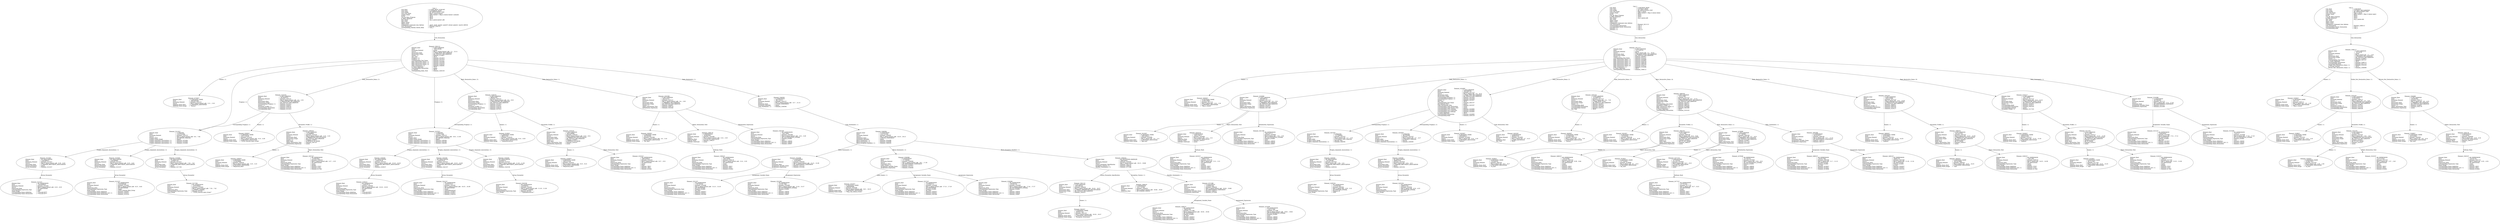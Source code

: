 digraph "rep_e_queue-queue1.adt" {
  Unit_2 -> Element_2282122
      [ label=Unit_Declaration ];
  Unit_2
      [ label=<<TABLE BORDER="0" CELLBORDER="0" CELLSPACING="0" CELLPADDING="0"> 
          <TR><TD COLSPAN="3">Unit_2</TD></TR>
          <TR><TD ALIGN="LEFT">Unit_Kind   </TD><TD> = </TD><TD ALIGN="LEFT">A_TASK_BODY_SUBUNIT</TD></TR>
          <TR><TD ALIGN="LEFT">Unit_Class   </TD><TD> = </TD><TD ALIGN="LEFT">A_SEPARATE_BODY</TD></TR>
          <TR><TD ALIGN="LEFT">Unit_Origin   </TD><TD> = </TD><TD ALIGN="LEFT">AN_APPLICATION_UNIT</TD></TR>
          <TR><TD ALIGN="LEFT">Unit_Full_Name    </TD><TD> = </TD><TD ALIGN="LEFT">Rep_E_Queue.Queue1</TD></TR>
          <TR><TD ALIGN="LEFT">Unique_Name   </TD><TD> = </TD><TD ALIGN="LEFT">ASIS Context 1: Rep_E_Queue.Queue1 (subunit)</TD></TR>
          <TR><TD ALIGN="LEFT">Exists  </TD><TD> = </TD><TD ALIGN="LEFT">TRUE</TD></TR>
          <TR><TD ALIGN="LEFT">Can_Be_Main_Program     </TD><TD> = </TD><TD ALIGN="LEFT">TRUE</TD></TR>
          <TR><TD ALIGN="LEFT">Is_Body_Required     </TD><TD> = </TD><TD ALIGN="LEFT">TRUE</TD></TR>
          <TR><TD ALIGN="LEFT">Text_Name   </TD><TD> = </TD><TD ALIGN="LEFT">rep_e_queue-queue1.adb</TD></TR>
          <TR><TD ALIGN="LEFT">Text_Form   </TD><TD> = </TD><TD ALIGN="LEFT"></TD></TR>
          <TR><TD ALIGN="LEFT">Object_Name   </TD><TD> = </TD><TD ALIGN="LEFT"></TD></TR>
          <TR><TD ALIGN="LEFT">Object_Form   </TD><TD> = </TD><TD ALIGN="LEFT"></TD></TR>
          <TR><TD ALIGN="LEFT">Compilation_Command_Line_Options         </TD><TD> = </TD><TD ALIGN="LEFT">-gnatc -gnatt -gnatws -gnatyN -mtune=generic -march=x86-64</TD></TR>
          <TR><TD ALIGN="LEFT">Unit_Declaration     </TD><TD> = </TD><TD ALIGN="LEFT">Element_2282122</TD></TR>
          <TR><TD ALIGN="LEFT">Corresponding_Subunit_Parent_Body         </TD><TD> = </TD><TD ALIGN="LEFT">Unit_3</TD></TR>
          </TABLE>> ];
  Element_2282122 -> Element_2274057
      [ label="Names ( 1)" ];
  Element_2282122 -> Element_2311013
      [ label="Pragmas ( 1)" ];
  Element_2282122 -> Element_2337013
      [ label="Pragmas ( 2)" ];
  Element_2282122 -> Element_2291090
      [ label="Body_Declarative_Items ( 1)" ];
  Element_2282122 -> Element_2310103
      [ label="Body_Declarative_Items ( 2)" ];
  Element_2282122 -> Element_2336103
      [ label="Body_Declarative_Items ( 3)" ];
  Element_2282122 -> Element_2346391
      [ label="Body_Statements ( 1)" ];
  Element_2282122
      [ label=<<TABLE BORDER="0" CELLBORDER="0" CELLSPACING="0" CELLPADDING="0"> 
          <TR><TD COLSPAN="3">Element_2282122</TD></TR>
          <TR><TD ALIGN="LEFT">Element_Kind    </TD><TD> = </TD><TD ALIGN="LEFT">A_DECLARATION</TD></TR>
          <TR><TD ALIGN="LEFT">Hash  </TD><TD> = </TD><TD ALIGN="LEFT"> 1083130186</TD></TR>
          <TR><TD ALIGN="LEFT">Enclosing_Element     </TD><TD> = </TD><TD ALIGN="LEFT">(none)</TD></TR>
          <TR><TD ALIGN="LEFT">Source  </TD><TD> = </TD><TD ALIGN="LEFT">Rep_E_Queue.Queue1.adb - 2:1 .. 22:11</TD></TR>
          <TR><TD ALIGN="LEFT">Declaration_Kind     </TD><TD> = </TD><TD ALIGN="LEFT">A_TASK_BODY_DECLARATION</TD></TR>
          <TR><TD ALIGN="LEFT">Declaration_Origin     </TD><TD> = </TD><TD ALIGN="LEFT">AN_EXPLICIT_DECLARATION</TD></TR>
          <TR><TD ALIGN="LEFT">Names ( 1)   </TD><TD> = </TD><TD ALIGN="LEFT">Element_2274057</TD></TR>
          <TR><TD ALIGN="LEFT">Has_Task   </TD><TD> = </TD><TD ALIGN="LEFT">TRUE</TD></TR>
          <TR><TD ALIGN="LEFT">Pragmas ( 1)    </TD><TD> = </TD><TD ALIGN="LEFT">Element_2311013</TD></TR>
          <TR><TD ALIGN="LEFT">Pragmas ( 2)    </TD><TD> = </TD><TD ALIGN="LEFT">Element_2337013</TD></TR>
          <TR><TD ALIGN="LEFT">Corresponding_End_Name      </TD><TD> = </TD><TD ALIGN="LEFT">Element_2375237</TD></TR>
          <TR><TD ALIGN="LEFT">Body_Declarative_Items ( 1)       </TD><TD> = </TD><TD ALIGN="LEFT">Element_2291090</TD></TR>
          <TR><TD ALIGN="LEFT">Body_Declarative_Items ( 2)       </TD><TD> = </TD><TD ALIGN="LEFT">Element_2310103</TD></TR>
          <TR><TD ALIGN="LEFT">Body_Declarative_Items ( 3)       </TD><TD> = </TD><TD ALIGN="LEFT">Element_2336103</TD></TR>
          <TR><TD ALIGN="LEFT">Body_Statements ( 1)      </TD><TD> = </TD><TD ALIGN="LEFT">Element_2346391</TD></TR>
          <TR><TD ALIGN="LEFT">Is_Name_Repeated     </TD><TD> = </TD><TD ALIGN="LEFT">TRUE</TD></TR>
          <TR><TD ALIGN="LEFT">Corresponding_Declaration       </TD><TD> = </TD><TD ALIGN="LEFT">(none)</TD></TR>
          <TR><TD ALIGN="LEFT">Is_Subunit   </TD><TD> = </TD><TD ALIGN="LEFT">TRUE</TD></TR>
          <TR><TD ALIGN="LEFT">Corresponding_Body_Stub      </TD><TD> = </TD><TD ALIGN="LEFT">Element_2450130</TD></TR>
          </TABLE>> ];
  Element_2274057
      [ label=<<TABLE BORDER="0" CELLBORDER="0" CELLSPACING="0" CELLPADDING="0"> 
          <TR><TD COLSPAN="3">Element_2274057</TD></TR>
          <TR><TD ALIGN="LEFT">Element_Kind    </TD><TD> = </TD><TD ALIGN="LEFT">A_DEFINING_NAME</TD></TR>
          <TR><TD ALIGN="LEFT">Hash  </TD><TD> = </TD><TD ALIGN="LEFT"> 1082600266</TD></TR>
          <TR><TD ALIGN="LEFT">Enclosing_Element     </TD><TD> = </TD><TD ALIGN="LEFT">Element_2282122</TD></TR>
          <TR><TD ALIGN="LEFT">Source  </TD><TD> = </TD><TD ALIGN="LEFT">Rep_E_Queue.Queue1.adb - 2:11 .. 2:16</TD></TR>
          <TR><TD ALIGN="LEFT">Defining_Name_Kind     </TD><TD> = </TD><TD ALIGN="LEFT">A_DEFINING_IDENTIFIER</TD></TR>
          <TR><TD ALIGN="LEFT">Defining_Name_Image     </TD><TD> = </TD><TD ALIGN="LEFT">"Queue1"</TD></TR>
          </TABLE>> ];
  Element_2291090 -> Element_2283057
      [ label="Names ( 1)" ];
  Element_2291090 -> Element_2290176
      [ label=Object_Declaration_View ];
  Element_2291090 -> Element_2292260
      [ label=Initialization_Expression ];
  Element_2291090
      [ label=<<TABLE BORDER="0" CELLBORDER="0" CELLSPACING="0" CELLPADDING="0"> 
          <TR><TD COLSPAN="3">Element_2291090</TD></TR>
          <TR><TD ALIGN="LEFT">Element_Kind    </TD><TD> = </TD><TD ALIGN="LEFT">A_DECLARATION</TD></TR>
          <TR><TD ALIGN="LEFT">Hash  </TD><TD> = </TD><TD ALIGN="LEFT"> 543531557</TD></TR>
          <TR><TD ALIGN="LEFT">Enclosing_Element     </TD><TD> = </TD><TD ALIGN="LEFT">Element_2282122</TD></TR>
          <TR><TD ALIGN="LEFT">Source  </TD><TD> = </TD><TD ALIGN="LEFT">Rep_E_Queue.Queue1.adb - 3:4 .. 3:30</TD></TR>
          <TR><TD ALIGN="LEFT">Declaration_Kind     </TD><TD> = </TD><TD ALIGN="LEFT">A_VARIABLE_DECLARATION</TD></TR>
          <TR><TD ALIGN="LEFT">Declaration_Origin     </TD><TD> = </TD><TD ALIGN="LEFT">AN_EXPLICIT_DECLARATION</TD></TR>
          <TR><TD ALIGN="LEFT">Names ( 1)   </TD><TD> = </TD><TD ALIGN="LEFT">Element_2283057</TD></TR>
          <TR><TD ALIGN="LEFT">Object_Declaration_View      </TD><TD> = </TD><TD ALIGN="LEFT">Element_2290176</TD></TR>
          <TR><TD ALIGN="LEFT">Initialization_Expression       </TD><TD> = </TD><TD ALIGN="LEFT">Element_2292260</TD></TR>
          </TABLE>> ];
  Element_2283057
      [ label=<<TABLE BORDER="0" CELLBORDER="0" CELLSPACING="0" CELLPADDING="0"> 
          <TR><TD COLSPAN="3">Element_2283057</TD></TR>
          <TR><TD ALIGN="LEFT">Element_Kind    </TD><TD> = </TD><TD ALIGN="LEFT">A_DEFINING_NAME</TD></TR>
          <TR><TD ALIGN="LEFT">Hash  </TD><TD> = </TD><TD ALIGN="LEFT"> 543396389</TD></TR>
          <TR><TD ALIGN="LEFT">Enclosing_Element     </TD><TD> = </TD><TD ALIGN="LEFT">Element_2291090</TD></TR>
          <TR><TD ALIGN="LEFT">Source  </TD><TD> = </TD><TD ALIGN="LEFT">Rep_E_Queue.Queue1.adb - 3:4 .. 3:10</TD></TR>
          <TR><TD ALIGN="LEFT">Defining_Name_Kind     </TD><TD> = </TD><TD ALIGN="LEFT">A_DEFINING_IDENTIFIER</TD></TR>
          <TR><TD ALIGN="LEFT">Defining_Name_Image     </TD><TD> = </TD><TD ALIGN="LEFT">"My_Bool"</TD></TR>
          </TABLE>> ];
  Element_2290176 -> Element_2290237
      [ label=Subtype_Mark ];
  Element_2290176
      [ label=<<TABLE BORDER="0" CELLBORDER="0" CELLSPACING="0" CELLPADDING="0"> 
          <TR><TD COLSPAN="3">Element_2290176</TD></TR>
          <TR><TD ALIGN="LEFT">Element_Kind    </TD><TD> = </TD><TD ALIGN="LEFT">A_DEFINITION</TD></TR>
          <TR><TD ALIGN="LEFT">Hash  </TD><TD> = </TD><TD ALIGN="LEFT"> 543885093</TD></TR>
          <TR><TD ALIGN="LEFT">Enclosing_Element     </TD><TD> = </TD><TD ALIGN="LEFT">Element_2291090</TD></TR>
          <TR><TD ALIGN="LEFT">Source  </TD><TD> = </TD><TD ALIGN="LEFT">Rep_E_Queue.Queue1.adb - 3:14 .. 3:20</TD></TR>
          <TR><TD ALIGN="LEFT">Definition_Kind    </TD><TD> = </TD><TD ALIGN="LEFT">A_SUBTYPE_INDICATION</TD></TR>
          <TR><TD ALIGN="LEFT">Subtype_Mark    </TD><TD> = </TD><TD ALIGN="LEFT">Element_2290237</TD></TR>
          <TR><TD ALIGN="LEFT">Subtype_Constraint     </TD><TD> = </TD><TD ALIGN="LEFT">(none)</TD></TR>
          </TABLE>> ];
  Element_2290237
      [ label=<<TABLE BORDER="0" CELLBORDER="0" CELLSPACING="0" CELLPADDING="0"> 
          <TR><TD COLSPAN="3">Element_2290237</TD></TR>
          <TR><TD ALIGN="LEFT">Element_Kind    </TD><TD> = </TD><TD ALIGN="LEFT">AN_EXPRESSION</TD></TR>
          <TR><TD ALIGN="LEFT">Hash  </TD><TD> = </TD><TD ALIGN="LEFT"> 544134949</TD></TR>
          <TR><TD ALIGN="LEFT">Enclosing_Element     </TD><TD> = </TD><TD ALIGN="LEFT">Element_2290176</TD></TR>
          <TR><TD ALIGN="LEFT">Source  </TD><TD> = </TD><TD ALIGN="LEFT">Rep_E_Queue.Queue1.adb - 3:14 .. 3:20</TD></TR>
          <TR><TD ALIGN="LEFT">Expression_Kind    </TD><TD> = </TD><TD ALIGN="LEFT">AN_IDENTIFIER</TD></TR>
          <TR><TD ALIGN="LEFT">Corresponding_Expression_Type        </TD><TD> = </TD><TD ALIGN="LEFT">(none)</TD></TR>
          <TR><TD ALIGN="LEFT">Name_Image   </TD><TD> = </TD><TD ALIGN="LEFT">boolean</TD></TR>
          <TR><TD ALIGN="LEFT">Corresponding_Name_Definition        </TD><TD> = </TD><TD ALIGN="LEFT">Element_16057</TD></TR>
          <TR><TD ALIGN="LEFT">Corresponding_Name_Definition_List ( 1)          </TD><TD> = </TD><TD ALIGN="LEFT">Element_16057</TD></TR>
          <TR><TD ALIGN="LEFT">Corresponding_Name_Declaration        </TD><TD> = </TD><TD ALIGN="LEFT">Element_914082</TD></TR>
          </TABLE>> ];
  Element_2292260
      [ label=<<TABLE BORDER="0" CELLBORDER="0" CELLSPACING="0" CELLPADDING="0"> 
          <TR><TD COLSPAN="3">Element_2292260</TD></TR>
          <TR><TD ALIGN="LEFT">Element_Kind    </TD><TD> = </TD><TD ALIGN="LEFT">AN_EXPRESSION</TD></TR>
          <TR><TD ALIGN="LEFT">Hash  </TD><TD> = </TD><TD ALIGN="LEFT"> 543179941</TD></TR>
          <TR><TD ALIGN="LEFT">Enclosing_Element     </TD><TD> = </TD><TD ALIGN="LEFT">Element_2291090</TD></TR>
          <TR><TD ALIGN="LEFT">Source  </TD><TD> = </TD><TD ALIGN="LEFT">Rep_E_Queue.Queue1.adb - 3:25 .. 3:29</TD></TR>
          <TR><TD ALIGN="LEFT">Expression_Kind    </TD><TD> = </TD><TD ALIGN="LEFT">AN_ENUMERATION_LITERAL</TD></TR>
          <TR><TD ALIGN="LEFT">Corresponding_Expression_Type        </TD><TD> = </TD><TD ALIGN="LEFT">Element_914082</TD></TR>
          <TR><TD ALIGN="LEFT">Name_Image   </TD><TD> = </TD><TD ALIGN="LEFT">false</TD></TR>
          <TR><TD ALIGN="LEFT">Corresponding_Name_Definition        </TD><TD> = </TD><TD ALIGN="LEFT">Element_149059</TD></TR>
          <TR><TD ALIGN="LEFT">Corresponding_Name_Definition_List ( 1)          </TD><TD> = </TD><TD ALIGN="LEFT">Element_149059</TD></TR>
          <TR><TD ALIGN="LEFT">Corresponding_Name_Declaration        </TD><TD> = </TD><TD ALIGN="LEFT">Element_149097</TD></TR>
          </TABLE>> ];
  Element_2310103 -> Element_2311013
      [ label="Corresponding_Pragmas ( 1)" ];
  Element_2310103 -> Element_2293057
      [ label="Names ( 1)" ];
  Element_2310103 -> Element_2308105
      [ label="Parameter_Profile ( 1)" ];
  Element_2310103
      [ label=<<TABLE BORDER="0" CELLBORDER="0" CELLSPACING="0" CELLPADDING="0"> 
          <TR><TD COLSPAN="3">Element_2310103</TD></TR>
          <TR><TD ALIGN="LEFT">Element_Kind    </TD><TD> = </TD><TD ALIGN="LEFT">A_DECLARATION</TD></TR>
          <TR><TD ALIGN="LEFT">Hash  </TD><TD> = </TD><TD ALIGN="LEFT">-1874642670</TD></TR>
          <TR><TD ALIGN="LEFT">Enclosing_Element     </TD><TD> = </TD><TD ALIGN="LEFT">Element_2282122</TD></TR>
          <TR><TD ALIGN="LEFT">Source  </TD><TD> = </TD><TD ALIGN="LEFT">Rep_E_Queue.Queue1.adb - 4:4 .. 5:35</TD></TR>
          <TR><TD ALIGN="LEFT">Declaration_Kind     </TD><TD> = </TD><TD ALIGN="LEFT">A_PROCEDURE_DECLARATION</TD></TR>
          <TR><TD ALIGN="LEFT">Declaration_Origin     </TD><TD> = </TD><TD ALIGN="LEFT">AN_EXPLICIT_DECLARATION</TD></TR>
          <TR><TD ALIGN="LEFT">Corresponding_Pragmas ( 1)       </TD><TD> = </TD><TD ALIGN="LEFT">Element_2311013</TD></TR>
          <TR><TD ALIGN="LEFT">Names ( 1)   </TD><TD> = </TD><TD ALIGN="LEFT">Element_2293057</TD></TR>
          <TR><TD ALIGN="LEFT">Parameter_Profile ( 1)      </TD><TD> = </TD><TD ALIGN="LEFT">Element_2308105</TD></TR>
          <TR><TD ALIGN="LEFT">Corresponding_Declaration       </TD><TD> = </TD><TD ALIGN="LEFT">Element_2310103</TD></TR>
          <TR><TD ALIGN="LEFT">Corresponding_Body     </TD><TD> = </TD><TD ALIGN="LEFT">Element_2311013</TD></TR>
          </TABLE>> ];
  Element_2293057
      [ label=<<TABLE BORDER="0" CELLBORDER="0" CELLSPACING="0" CELLPADDING="0"> 
          <TR><TD COLSPAN="3">Element_2293057</TD></TR>
          <TR><TD ALIGN="LEFT">Element_Kind    </TD><TD> = </TD><TD ALIGN="LEFT">A_DEFINING_NAME</TD></TR>
          <TR><TD ALIGN="LEFT">Hash  </TD><TD> = </TD><TD ALIGN="LEFT">-1874736238</TD></TR>
          <TR><TD ALIGN="LEFT">Enclosing_Element     </TD><TD> = </TD><TD ALIGN="LEFT">Element_2310103</TD></TR>
          <TR><TD ALIGN="LEFT">Source  </TD><TD> = </TD><TD ALIGN="LEFT">Rep_E_Queue.Queue1.adb - 4:14 .. 4:36</TD></TR>
          <TR><TD ALIGN="LEFT">Defining_Name_Kind     </TD><TD> = </TD><TD ALIGN="LEFT">A_DEFINING_IDENTIFIER</TD></TR>
          <TR><TD ALIGN="LEFT">Defining_Name_Image     </TD><TD> = </TD><TD ALIGN="LEFT">"CPSW_Execute_Rate_Group"</TD></TR>
          </TABLE>> ];
  Element_2308105 -> Element_2300057
      [ label="Names ( 1)" ];
  Element_2308105 -> Element_2307237
      [ label=Object_Declaration_View ];
  Element_2308105
      [ label=<<TABLE BORDER="0" CELLBORDER="0" CELLSPACING="0" CELLPADDING="0"> 
          <TR><TD COLSPAN="3">Element_2308105</TD></TR>
          <TR><TD ALIGN="LEFT">Element_Kind    </TD><TD> = </TD><TD ALIGN="LEFT">A_DECLARATION</TD></TR>
          <TR><TD ALIGN="LEFT">Hash  </TD><TD> = </TD><TD ALIGN="LEFT"> 1210688841</TD></TR>
          <TR><TD ALIGN="LEFT">Enclosing_Element     </TD><TD> = </TD><TD ALIGN="LEFT">Element_2310103</TD></TR>
          <TR><TD ALIGN="LEFT">Source  </TD><TD> = </TD><TD ALIGN="LEFT">Rep_E_Queue.Queue1.adb - 5:10 .. 5:33</TD></TR>
          <TR><TD ALIGN="LEFT">Declaration_Kind     </TD><TD> = </TD><TD ALIGN="LEFT">A_PARAMETER_SPECIFICATION</TD></TR>
          <TR><TD ALIGN="LEFT">Declaration_Origin     </TD><TD> = </TD><TD ALIGN="LEFT">AN_EXPLICIT_DECLARATION</TD></TR>
          <TR><TD ALIGN="LEFT">Names ( 1)   </TD><TD> = </TD><TD ALIGN="LEFT">Element_2300057</TD></TR>
          <TR><TD ALIGN="LEFT">Mode_Kind   </TD><TD> = </TD><TD ALIGN="LEFT">A_DEFAULT_IN_MODE</TD></TR>
          <TR><TD ALIGN="LEFT">Object_Declaration_View      </TD><TD> = </TD><TD ALIGN="LEFT">Element_2307237</TD></TR>
          <TR><TD ALIGN="LEFT">Initialization_Expression       </TD><TD> = </TD><TD ALIGN="LEFT">(none)</TD></TR>
          </TABLE>> ];
  Element_2300057
      [ label=<<TABLE BORDER="0" CELLBORDER="0" CELLSPACING="0" CELLPADDING="0"> 
          <TR><TD COLSPAN="3">Element_2300057</TD></TR>
          <TR><TD ALIGN="LEFT">Element_Kind    </TD><TD> = </TD><TD ALIGN="LEFT">A_DEFINING_NAME</TD></TR>
          <TR><TD ALIGN="LEFT">Hash  </TD><TD> = </TD><TD ALIGN="LEFT"> 1210639689</TD></TR>
          <TR><TD ALIGN="LEFT">Enclosing_Element     </TD><TD> = </TD><TD ALIGN="LEFT">Element_2308105</TD></TR>
          <TR><TD ALIGN="LEFT">Source  </TD><TD> = </TD><TD ALIGN="LEFT">Rep_E_Queue.Queue1.adb - 5:10 .. 5:23</TD></TR>
          <TR><TD ALIGN="LEFT">Defining_Name_Kind     </TD><TD> = </TD><TD ALIGN="LEFT">A_DEFINING_IDENTIFIER</TD></TR>
          <TR><TD ALIGN="LEFT">Defining_Name_Image     </TD><TD> = </TD><TD ALIGN="LEFT">"Requested_Rate"</TD></TR>
          </TABLE>> ];
  Element_2307237
      [ label=<<TABLE BORDER="0" CELLBORDER="0" CELLSPACING="0" CELLPADDING="0"> 
          <TR><TD COLSPAN="3">Element_2307237</TD></TR>
          <TR><TD ALIGN="LEFT">Element_Kind    </TD><TD> = </TD><TD ALIGN="LEFT">AN_EXPRESSION</TD></TR>
          <TR><TD ALIGN="LEFT">Hash  </TD><TD> = </TD><TD ALIGN="LEFT"> 1210824041</TD></TR>
          <TR><TD ALIGN="LEFT">Enclosing_Element     </TD><TD> = </TD><TD ALIGN="LEFT">Element_2308105</TD></TR>
          <TR><TD ALIGN="LEFT">Source  </TD><TD> = </TD><TD ALIGN="LEFT">Rep_E_Queue.Queue1.adb - 5:27 .. 5:33</TD></TR>
          <TR><TD ALIGN="LEFT">Expression_Kind    </TD><TD> = </TD><TD ALIGN="LEFT">AN_IDENTIFIER</TD></TR>
          <TR><TD ALIGN="LEFT">Corresponding_Expression_Type        </TD><TD> = </TD><TD ALIGN="LEFT">(none)</TD></TR>
          <TR><TD ALIGN="LEFT">Name_Image   </TD><TD> = </TD><TD ALIGN="LEFT">Integer</TD></TR>
          <TR><TD ALIGN="LEFT">Corresponding_Name_Definition        </TD><TD> = </TD><TD ALIGN="LEFT">Element_37057</TD></TR>
          <TR><TD ALIGN="LEFT">Corresponding_Name_Definition_List ( 1)          </TD><TD> = </TD><TD ALIGN="LEFT">Element_37057</TD></TR>
          <TR><TD ALIGN="LEFT">Corresponding_Name_Declaration        </TD><TD> = </TD><TD ALIGN="LEFT">Element_917082</TD></TR>
          </TABLE>> ];
  Element_2311013 -> Element_2314381
      [ label="Pragma_Argument_Associations ( 1)" ];
  Element_2311013 -> Element_2316381
      [ label="Pragma_Argument_Associations ( 2)" ];
  Element_2311013 -> Element_2318381
      [ label="Pragma_Argument_Associations ( 3)" ];
  Element_2311013
      [ label=<<TABLE BORDER="0" CELLBORDER="0" CELLSPACING="0" CELLPADDING="0"> 
          <TR><TD COLSPAN="3">Element_2311013</TD></TR>
          <TR><TD ALIGN="LEFT">Element_Kind    </TD><TD> = </TD><TD ALIGN="LEFT">A_PRAGMA</TD></TR>
          <TR><TD ALIGN="LEFT">Hash  </TD><TD> = </TD><TD ALIGN="LEFT">-1541924284</TD></TR>
          <TR><TD ALIGN="LEFT">Enclosing_Element     </TD><TD> = </TD><TD ALIGN="LEFT">Element_2282122</TD></TR>
          <TR><TD ALIGN="LEFT">Source  </TD><TD> = </TD><TD ALIGN="LEFT">Rep_E_Queue.Queue1.adb - 6:4 .. 7:44</TD></TR>
          <TR><TD ALIGN="LEFT">Pragma_Kind   </TD><TD> = </TD><TD ALIGN="LEFT">AN_IMPORT_PRAGMA</TD></TR>
          <TR><TD ALIGN="LEFT">Pragma_Name_Image     </TD><TD> = </TD><TD ALIGN="LEFT">Import</TD></TR>
          <TR><TD ALIGN="LEFT">Pragma_Argument_Associations ( 1)         </TD><TD> = </TD><TD ALIGN="LEFT">Element_2314381</TD></TR>
          <TR><TD ALIGN="LEFT">Pragma_Argument_Associations ( 2)         </TD><TD> = </TD><TD ALIGN="LEFT">Element_2316381</TD></TR>
          <TR><TD ALIGN="LEFT">Pragma_Argument_Associations ( 3)         </TD><TD> = </TD><TD ALIGN="LEFT">Element_2318381</TD></TR>
          </TABLE>> ];
  Element_2314381 -> Element_2313237
      [ label=Actual_Parameter ];
  Element_2314381
      [ label=<<TABLE BORDER="0" CELLBORDER="0" CELLSPACING="0" CELLPADDING="0"> 
          <TR><TD COLSPAN="3">Element_2314381</TD></TR>
          <TR><TD ALIGN="LEFT">Element_Kind    </TD><TD> = </TD><TD ALIGN="LEFT">AN_ASSOCIATION</TD></TR>
          <TR><TD ALIGN="LEFT">Hash  </TD><TD> = </TD><TD ALIGN="LEFT">-1541866972</TD></TR>
          <TR><TD ALIGN="LEFT">Enclosing_Element     </TD><TD> = </TD><TD ALIGN="LEFT">Element_2311013</TD></TR>
          <TR><TD ALIGN="LEFT">Source  </TD><TD> = </TD><TD ALIGN="LEFT">Rep_E_Queue.Queue1.adb - 6:18 .. 6:20</TD></TR>
          <TR><TD ALIGN="LEFT">Association_Kind     </TD><TD> = </TD><TD ALIGN="LEFT">A_PRAGMA_ARGUMENT_ASSOCIATION</TD></TR>
          <TR><TD ALIGN="LEFT">Formal_Parameter     </TD><TD> = </TD><TD ALIGN="LEFT">(none)</TD></TR>
          <TR><TD ALIGN="LEFT">Actual_Parameter     </TD><TD> = </TD><TD ALIGN="LEFT">Element_2313237</TD></TR>
          </TABLE>> ];
  Element_2313237
      [ label=<<TABLE BORDER="0" CELLBORDER="0" CELLSPACING="0" CELLPADDING="0"> 
          <TR><TD COLSPAN="3">Element_2313237</TD></TR>
          <TR><TD ALIGN="LEFT">Element_Kind    </TD><TD> = </TD><TD ALIGN="LEFT">AN_EXPRESSION</TD></TR>
          <TR><TD ALIGN="LEFT">Hash  </TD><TD> = </TD><TD ALIGN="LEFT">-1541809628</TD></TR>
          <TR><TD ALIGN="LEFT">Enclosing_Element     </TD><TD> = </TD><TD ALIGN="LEFT">Element_2314381</TD></TR>
          <TR><TD ALIGN="LEFT">Source  </TD><TD> = </TD><TD ALIGN="LEFT">Rep_E_Queue.Queue1.adb - 6:18 .. 6:20</TD></TR>
          <TR><TD ALIGN="LEFT">Expression_Kind    </TD><TD> = </TD><TD ALIGN="LEFT">AN_IDENTIFIER</TD></TR>
          <TR><TD ALIGN="LEFT">Corresponding_Expression_Type        </TD><TD> = </TD><TD ALIGN="LEFT">(none)</TD></TR>
          <TR><TD ALIGN="LEFT">Name_Image   </TD><TD> = </TD><TD ALIGN="LEFT">CPP</TD></TR>
          <TR><TD ALIGN="LEFT">Corresponding_Name_Definition        </TD><TD> = </TD><TD ALIGN="LEFT">***Invalid ID***</TD></TR>
          <TR><TD ALIGN="LEFT">Corresponding_Name_Declaration        </TD><TD> = </TD><TD ALIGN="LEFT">***Invalid ID***</TD></TR>
          </TABLE>> ];
  Element_2316381 -> Element_2315237
      [ label=Actual_Parameter ];
  Element_2316381
      [ label=<<TABLE BORDER="0" CELLBORDER="0" CELLSPACING="0" CELLPADDING="0"> 
          <TR><TD COLSPAN="3">Element_2316381</TD></TR>
          <TR><TD ALIGN="LEFT">Element_Kind    </TD><TD> = </TD><TD ALIGN="LEFT">AN_ASSOCIATION</TD></TR>
          <TR><TD ALIGN="LEFT">Hash  </TD><TD> = </TD><TD ALIGN="LEFT">-1541866892</TD></TR>
          <TR><TD ALIGN="LEFT">Enclosing_Element     </TD><TD> = </TD><TD ALIGN="LEFT">Element_2311013</TD></TR>
          <TR><TD ALIGN="LEFT">Source  </TD><TD> = </TD><TD ALIGN="LEFT">Rep_E_Queue.Queue1.adb - 6:23 .. 6:45</TD></TR>
          <TR><TD ALIGN="LEFT">Association_Kind     </TD><TD> = </TD><TD ALIGN="LEFT">A_PRAGMA_ARGUMENT_ASSOCIATION</TD></TR>
          <TR><TD ALIGN="LEFT">Formal_Parameter     </TD><TD> = </TD><TD ALIGN="LEFT">(none)</TD></TR>
          <TR><TD ALIGN="LEFT">Actual_Parameter     </TD><TD> = </TD><TD ALIGN="LEFT">Element_2315237</TD></TR>
          </TABLE>> ];
  Element_2315237
      [ label=<<TABLE BORDER="0" CELLBORDER="0" CELLSPACING="0" CELLPADDING="0"> 
          <TR><TD COLSPAN="3">Element_2315237</TD></TR>
          <TR><TD ALIGN="LEFT">Element_Kind    </TD><TD> = </TD><TD ALIGN="LEFT">AN_EXPRESSION</TD></TR>
          <TR><TD ALIGN="LEFT">Hash  </TD><TD> = </TD><TD ALIGN="LEFT">-1541809548</TD></TR>
          <TR><TD ALIGN="LEFT">Enclosing_Element     </TD><TD> = </TD><TD ALIGN="LEFT">Element_2316381</TD></TR>
          <TR><TD ALIGN="LEFT">Source  </TD><TD> = </TD><TD ALIGN="LEFT">Rep_E_Queue.Queue1.adb - 6:23 .. 6:45</TD></TR>
          <TR><TD ALIGN="LEFT">Expression_Kind    </TD><TD> = </TD><TD ALIGN="LEFT">AN_IDENTIFIER</TD></TR>
          <TR><TD ALIGN="LEFT">Corresponding_Expression_Type        </TD><TD> = </TD><TD ALIGN="LEFT">(none)</TD></TR>
          <TR><TD ALIGN="LEFT">Name_Image   </TD><TD> = </TD><TD ALIGN="LEFT">CPSW_Execute_Rate_Group</TD></TR>
          <TR><TD ALIGN="LEFT">Corresponding_Name_Definition        </TD><TD> = </TD><TD ALIGN="LEFT">Element_2293057</TD></TR>
          <TR><TD ALIGN="LEFT">Corresponding_Name_Definition_List ( 1)          </TD><TD> = </TD><TD ALIGN="LEFT">Element_2293057</TD></TR>
          <TR><TD ALIGN="LEFT">Corresponding_Name_Declaration        </TD><TD> = </TD><TD ALIGN="LEFT">Element_2310103</TD></TR>
          </TABLE>> ];
  Element_2318381 -> Element_2317236
      [ label=Actual_Parameter ];
  Element_2318381
      [ label=<<TABLE BORDER="0" CELLBORDER="0" CELLSPACING="0" CELLPADDING="0"> 
          <TR><TD COLSPAN="3">Element_2318381</TD></TR>
          <TR><TD ALIGN="LEFT">Element_Kind    </TD><TD> = </TD><TD ALIGN="LEFT">AN_ASSOCIATION</TD></TR>
          <TR><TD ALIGN="LEFT">Hash  </TD><TD> = </TD><TD ALIGN="LEFT"> 1376681234</TD></TR>
          <TR><TD ALIGN="LEFT">Enclosing_Element     </TD><TD> = </TD><TD ALIGN="LEFT">Element_2311013</TD></TR>
          <TR><TD ALIGN="LEFT">Source  </TD><TD> = </TD><TD ALIGN="LEFT">Rep_E_Queue.Queue1.adb - 7:18 .. 7:42</TD></TR>
          <TR><TD ALIGN="LEFT">Association_Kind     </TD><TD> = </TD><TD ALIGN="LEFT">A_PRAGMA_ARGUMENT_ASSOCIATION</TD></TR>
          <TR><TD ALIGN="LEFT">Formal_Parameter     </TD><TD> = </TD><TD ALIGN="LEFT">(none)</TD></TR>
          <TR><TD ALIGN="LEFT">Actual_Parameter     </TD><TD> = </TD><TD ALIGN="LEFT">Element_2317236</TD></TR>
          </TABLE>> ];
  Element_2317236
      [ label=<<TABLE BORDER="0" CELLBORDER="0" CELLSPACING="0" CELLPADDING="0"> 
          <TR><TD COLSPAN="3">Element_2317236</TD></TR>
          <TR><TD ALIGN="LEFT">Element_Kind    </TD><TD> = </TD><TD ALIGN="LEFT">AN_EXPRESSION</TD></TR>
          <TR><TD ALIGN="LEFT">Hash  </TD><TD> = </TD><TD ALIGN="LEFT"> 1376709650</TD></TR>
          <TR><TD ALIGN="LEFT">Enclosing_Element     </TD><TD> = </TD><TD ALIGN="LEFT">Element_2318381</TD></TR>
          <TR><TD ALIGN="LEFT">Source  </TD><TD> = </TD><TD ALIGN="LEFT">Rep_E_Queue.Queue1.adb - 7:18 .. 7:42</TD></TR>
          <TR><TD ALIGN="LEFT">Expression_Kind    </TD><TD> = </TD><TD ALIGN="LEFT">A_STRING_LITERAL</TD></TR>
          <TR><TD ALIGN="LEFT">Corresponding_Expression_Type        </TD><TD> = </TD><TD ALIGN="LEFT">Element_931082</TD></TR>
          <TR><TD ALIGN="LEFT">Value_Image   </TD><TD> = </TD><TD ALIGN="LEFT">""CPSW_Execute_Rate_Group""</TD></TR>
          </TABLE>> ];
  Element_2336103 -> Element_2337013
      [ label="Corresponding_Pragmas ( 1)" ];
  Element_2336103 -> Element_2319057
      [ label="Names ( 1)" ];
  Element_2336103 -> Element_2334105
      [ label="Parameter_Profile ( 1)" ];
  Element_2336103
      [ label=<<TABLE BORDER="0" CELLBORDER="0" CELLSPACING="0" CELLPADDING="0"> 
          <TR><TD COLSPAN="3">Element_2336103</TD></TR>
          <TR><TD ALIGN="LEFT">Element_Kind    </TD><TD> = </TD><TD ALIGN="LEFT">A_DECLARATION</TD></TR>
          <TR><TD ALIGN="LEFT">Hash  </TD><TD> = </TD><TD ALIGN="LEFT"> 688403345</TD></TR>
          <TR><TD ALIGN="LEFT">Enclosing_Element     </TD><TD> = </TD><TD ALIGN="LEFT">Element_2282122</TD></TR>
          <TR><TD ALIGN="LEFT">Source  </TD><TD> = </TD><TD ALIGN="LEFT">Rep_E_Queue.Queue1.adb - 8:4 .. 9:33</TD></TR>
          <TR><TD ALIGN="LEFT">Declaration_Kind     </TD><TD> = </TD><TD ALIGN="LEFT">A_PROCEDURE_DECLARATION</TD></TR>
          <TR><TD ALIGN="LEFT">Declaration_Origin     </TD><TD> = </TD><TD ALIGN="LEFT">AN_EXPLICIT_DECLARATION</TD></TR>
          <TR><TD ALIGN="LEFT">Corresponding_Pragmas ( 1)       </TD><TD> = </TD><TD ALIGN="LEFT">Element_2337013</TD></TR>
          <TR><TD ALIGN="LEFT">Names ( 1)   </TD><TD> = </TD><TD ALIGN="LEFT">Element_2319057</TD></TR>
          <TR><TD ALIGN="LEFT">Parameter_Profile ( 1)      </TD><TD> = </TD><TD ALIGN="LEFT">Element_2334105</TD></TR>
          <TR><TD ALIGN="LEFT">Corresponding_Declaration       </TD><TD> = </TD><TD ALIGN="LEFT">Element_2336103</TD></TR>
          <TR><TD ALIGN="LEFT">Corresponding_Body     </TD><TD> = </TD><TD ALIGN="LEFT">Element_2337013</TD></TR>
          </TABLE>> ];
  Element_2319057
      [ label=<<TABLE BORDER="0" CELLBORDER="0" CELLSPACING="0" CELLPADDING="0"> 
          <TR><TD COLSPAN="3">Element_2319057</TD></TR>
          <TR><TD ALIGN="LEFT">Element_Kind    </TD><TD> = </TD><TD ALIGN="LEFT">A_DEFINING_NAME</TD></TR>
          <TR><TD ALIGN="LEFT">Hash  </TD><TD> = </TD><TD ALIGN="LEFT"> 688397497</TD></TR>
          <TR><TD ALIGN="LEFT">Enclosing_Element     </TD><TD> = </TD><TD ALIGN="LEFT">Element_2336103</TD></TR>
          <TR><TD ALIGN="LEFT">Source  </TD><TD> = </TD><TD ALIGN="LEFT">Rep_E_Queue.Queue1.adb - 8:14 .. 8:30</TD></TR>
          <TR><TD ALIGN="LEFT">Defining_Name_Kind     </TD><TD> = </TD><TD ALIGN="LEFT">A_DEFINING_IDENTIFIER</TD></TR>
          <TR><TD ALIGN="LEFT">Defining_Name_Image     </TD><TD> = </TD><TD ALIGN="LEFT">"UpdatePersistList"</TD></TR>
          </TABLE>> ];
  Element_2334105 -> Element_2326057
      [ label="Names ( 1)" ];
  Element_2334105 -> Element_2333237
      [ label=Object_Declaration_View ];
  Element_2334105
      [ label=<<TABLE BORDER="0" CELLBORDER="0" CELLSPACING="0" CELLPADDING="0"> 
          <TR><TD COLSPAN="3">Element_2334105</TD></TR>
          <TR><TD ALIGN="LEFT">Element_Kind    </TD><TD> = </TD><TD ALIGN="LEFT">A_DECLARATION</TD></TR>
          <TR><TD ALIGN="LEFT">Hash  </TD><TD> = </TD><TD ALIGN="LEFT">-1803249068</TD></TR>
          <TR><TD ALIGN="LEFT">Enclosing_Element     </TD><TD> = </TD><TD ALIGN="LEFT">Element_2336103</TD></TR>
          <TR><TD ALIGN="LEFT">Source  </TD><TD> = </TD><TD ALIGN="LEFT">Rep_E_Queue.Queue1.adb - 9:10 .. 9:31</TD></TR>
          <TR><TD ALIGN="LEFT">Declaration_Kind     </TD><TD> = </TD><TD ALIGN="LEFT">A_PARAMETER_SPECIFICATION</TD></TR>
          <TR><TD ALIGN="LEFT">Declaration_Origin     </TD><TD> = </TD><TD ALIGN="LEFT">AN_EXPLICIT_DECLARATION</TD></TR>
          <TR><TD ALIGN="LEFT">Names ( 1)   </TD><TD> = </TD><TD ALIGN="LEFT">Element_2326057</TD></TR>
          <TR><TD ALIGN="LEFT">Mode_Kind   </TD><TD> = </TD><TD ALIGN="LEFT">A_DEFAULT_IN_MODE</TD></TR>
          <TR><TD ALIGN="LEFT">Object_Declaration_View      </TD><TD> = </TD><TD ALIGN="LEFT">Element_2333237</TD></TR>
          <TR><TD ALIGN="LEFT">Initialization_Expression       </TD><TD> = </TD><TD ALIGN="LEFT">(none)</TD></TR>
          </TABLE>> ];
  Element_2326057
      [ label=<<TABLE BORDER="0" CELLBORDER="0" CELLSPACING="0" CELLPADDING="0"> 
          <TR><TD COLSPAN="3">Element_2326057</TD></TR>
          <TR><TD ALIGN="LEFT">Element_Kind    </TD><TD> = </TD><TD ALIGN="LEFT">A_DEFINING_NAME</TD></TR>
          <TR><TD ALIGN="LEFT">Hash  </TD><TD> = </TD><TD ALIGN="LEFT">-1803252140</TD></TR>
          <TR><TD ALIGN="LEFT">Enclosing_Element     </TD><TD> = </TD><TD ALIGN="LEFT">Element_2334105</TD></TR>
          <TR><TD ALIGN="LEFT">Source  </TD><TD> = </TD><TD ALIGN="LEFT">Rep_E_Queue.Queue1.adb - 9:10 .. 9:23</TD></TR>
          <TR><TD ALIGN="LEFT">Defining_Name_Kind     </TD><TD> = </TD><TD ALIGN="LEFT">A_DEFINING_IDENTIFIER</TD></TR>
          <TR><TD ALIGN="LEFT">Defining_Name_Image     </TD><TD> = </TD><TD ALIGN="LEFT">"Requested_Rate"</TD></TR>
          </TABLE>> ];
  Element_2333237
      [ label=<<TABLE BORDER="0" CELLBORDER="0" CELLSPACING="0" CELLPADDING="0"> 
          <TR><TD COLSPAN="3">Element_2333237</TD></TR>
          <TR><TD ALIGN="LEFT">Element_Kind    </TD><TD> = </TD><TD ALIGN="LEFT">AN_EXPRESSION</TD></TR>
          <TR><TD ALIGN="LEFT">Hash  </TD><TD> = </TD><TD ALIGN="LEFT">-1803240618</TD></TR>
          <TR><TD ALIGN="LEFT">Enclosing_Element     </TD><TD> = </TD><TD ALIGN="LEFT">Element_2334105</TD></TR>
          <TR><TD ALIGN="LEFT">Source  </TD><TD> = </TD><TD ALIGN="LEFT">Rep_E_Queue.Queue1.adb - 9:27 .. 9:31</TD></TR>
          <TR><TD ALIGN="LEFT">Expression_Kind    </TD><TD> = </TD><TD ALIGN="LEFT">AN_IDENTIFIER</TD></TR>
          <TR><TD ALIGN="LEFT">Corresponding_Expression_Type        </TD><TD> = </TD><TD ALIGN="LEFT">(none)</TD></TR>
          <TR><TD ALIGN="LEFT">Name_Image   </TD><TD> = </TD><TD ALIGN="LEFT">Float</TD></TR>
          <TR><TD ALIGN="LEFT">Corresponding_Name_Definition        </TD><TD> = </TD><TD ALIGN="LEFT">Element_79057</TD></TR>
          <TR><TD ALIGN="LEFT">Corresponding_Name_Definition_List ( 1)          </TD><TD> = </TD><TD ALIGN="LEFT">Element_79057</TD></TR>
          <TR><TD ALIGN="LEFT">Corresponding_Name_Declaration        </TD><TD> = </TD><TD ALIGN="LEFT">Element_925082</TD></TR>
          </TABLE>> ];
  Element_2337013 -> Element_2340381
      [ label="Pragma_Argument_Associations ( 1)" ];
  Element_2337013 -> Element_2342381
      [ label="Pragma_Argument_Associations ( 2)" ];
  Element_2337013 -> Element_2344381
      [ label="Pragma_Argument_Associations ( 3)" ];
  Element_2337013
      [ label=<<TABLE BORDER="0" CELLBORDER="0" CELLSPACING="0" CELLPADDING="0"> 
          <TR><TD COLSPAN="3">Element_2337013</TD></TR>
          <TR><TD ALIGN="LEFT">Element_Kind    </TD><TD> = </TD><TD ALIGN="LEFT">A_PRAGMA</TD></TR>
          <TR><TD ALIGN="LEFT">Hash  </TD><TD> = </TD><TD ALIGN="LEFT"> 1245872548</TD></TR>
          <TR><TD ALIGN="LEFT">Enclosing_Element     </TD><TD> = </TD><TD ALIGN="LEFT">Element_2282122</TD></TR>
          <TR><TD ALIGN="LEFT">Source  </TD><TD> = </TD><TD ALIGN="LEFT">Rep_E_Queue.Queue1.adb - 10:4 .. 11:38</TD></TR>
          <TR><TD ALIGN="LEFT">Pragma_Kind   </TD><TD> = </TD><TD ALIGN="LEFT">AN_IMPORT_PRAGMA</TD></TR>
          <TR><TD ALIGN="LEFT">Pragma_Name_Image     </TD><TD> = </TD><TD ALIGN="LEFT">Import</TD></TR>
          <TR><TD ALIGN="LEFT">Pragma_Argument_Associations ( 1)         </TD><TD> = </TD><TD ALIGN="LEFT">Element_2340381</TD></TR>
          <TR><TD ALIGN="LEFT">Pragma_Argument_Associations ( 2)         </TD><TD> = </TD><TD ALIGN="LEFT">Element_2342381</TD></TR>
          <TR><TD ALIGN="LEFT">Pragma_Argument_Associations ( 3)         </TD><TD> = </TD><TD ALIGN="LEFT">Element_2344381</TD></TR>
          </TABLE>> ];
  Element_2340381 -> Element_2339237
      [ label=Actual_Parameter ];
  Element_2340381
      [ label=<<TABLE BORDER="0" CELLBORDER="0" CELLSPACING="0" CELLPADDING="0"> 
          <TR><TD COLSPAN="3">Element_2340381</TD></TR>
          <TR><TD ALIGN="LEFT">Element_Kind    </TD><TD> = </TD><TD ALIGN="LEFT">AN_ASSOCIATION</TD></TR>
          <TR><TD ALIGN="LEFT">Hash  </TD><TD> = </TD><TD ALIGN="LEFT"> 1245876130</TD></TR>
          <TR><TD ALIGN="LEFT">Enclosing_Element     </TD><TD> = </TD><TD ALIGN="LEFT">Element_2337013</TD></TR>
          <TR><TD ALIGN="LEFT">Source  </TD><TD> = </TD><TD ALIGN="LEFT">Rep_E_Queue.Queue1.adb - 10:18 .. 10:20</TD></TR>
          <TR><TD ALIGN="LEFT">Association_Kind     </TD><TD> = </TD><TD ALIGN="LEFT">A_PRAGMA_ARGUMENT_ASSOCIATION</TD></TR>
          <TR><TD ALIGN="LEFT">Formal_Parameter     </TD><TD> = </TD><TD ALIGN="LEFT">(none)</TD></TR>
          <TR><TD ALIGN="LEFT">Actual_Parameter     </TD><TD> = </TD><TD ALIGN="LEFT">Element_2339237</TD></TR>
          </TABLE>> ];
  Element_2339237
      [ label=<<TABLE BORDER="0" CELLBORDER="0" CELLSPACING="0" CELLPADDING="0"> 
          <TR><TD COLSPAN="3">Element_2339237</TD></TR>
          <TR><TD ALIGN="LEFT">Element_Kind    </TD><TD> = </TD><TD ALIGN="LEFT">AN_EXPRESSION</TD></TR>
          <TR><TD ALIGN="LEFT">Hash  </TD><TD> = </TD><TD ALIGN="LEFT"> 1245879714</TD></TR>
          <TR><TD ALIGN="LEFT">Enclosing_Element     </TD><TD> = </TD><TD ALIGN="LEFT">Element_2340381</TD></TR>
          <TR><TD ALIGN="LEFT">Source  </TD><TD> = </TD><TD ALIGN="LEFT">Rep_E_Queue.Queue1.adb - 10:18 .. 10:20</TD></TR>
          <TR><TD ALIGN="LEFT">Expression_Kind    </TD><TD> = </TD><TD ALIGN="LEFT">AN_IDENTIFIER</TD></TR>
          <TR><TD ALIGN="LEFT">Corresponding_Expression_Type        </TD><TD> = </TD><TD ALIGN="LEFT">(none)</TD></TR>
          <TR><TD ALIGN="LEFT">Name_Image   </TD><TD> = </TD><TD ALIGN="LEFT">CPP</TD></TR>
          <TR><TD ALIGN="LEFT">Corresponding_Name_Definition        </TD><TD> = </TD><TD ALIGN="LEFT">***Invalid ID***</TD></TR>
          <TR><TD ALIGN="LEFT">Corresponding_Name_Declaration        </TD><TD> = </TD><TD ALIGN="LEFT">***Invalid ID***</TD></TR>
          </TABLE>> ];
  Element_2342381 -> Element_2341237
      [ label=Actual_Parameter ];
  Element_2342381
      [ label=<<TABLE BORDER="0" CELLBORDER="0" CELLSPACING="0" CELLPADDING="0"> 
          <TR><TD COLSPAN="3">Element_2342381</TD></TR>
          <TR><TD ALIGN="LEFT">Element_Kind    </TD><TD> = </TD><TD ALIGN="LEFT">AN_ASSOCIATION</TD></TR>
          <TR><TD ALIGN="LEFT">Hash  </TD><TD> = </TD><TD ALIGN="LEFT"> 1245876135</TD></TR>
          <TR><TD ALIGN="LEFT">Enclosing_Element     </TD><TD> = </TD><TD ALIGN="LEFT">Element_2337013</TD></TR>
          <TR><TD ALIGN="LEFT">Source  </TD><TD> = </TD><TD ALIGN="LEFT">Rep_E_Queue.Queue1.adb - 10:23 .. 10:39</TD></TR>
          <TR><TD ALIGN="LEFT">Association_Kind     </TD><TD> = </TD><TD ALIGN="LEFT">A_PRAGMA_ARGUMENT_ASSOCIATION</TD></TR>
          <TR><TD ALIGN="LEFT">Formal_Parameter     </TD><TD> = </TD><TD ALIGN="LEFT">(none)</TD></TR>
          <TR><TD ALIGN="LEFT">Actual_Parameter     </TD><TD> = </TD><TD ALIGN="LEFT">Element_2341237</TD></TR>
          </TABLE>> ];
  Element_2341237
      [ label=<<TABLE BORDER="0" CELLBORDER="0" CELLSPACING="0" CELLPADDING="0"> 
          <TR><TD COLSPAN="3">Element_2341237</TD></TR>
          <TR><TD ALIGN="LEFT">Element_Kind    </TD><TD> = </TD><TD ALIGN="LEFT">AN_EXPRESSION</TD></TR>
          <TR><TD ALIGN="LEFT">Hash  </TD><TD> = </TD><TD ALIGN="LEFT"> 1245879719</TD></TR>
          <TR><TD ALIGN="LEFT">Enclosing_Element     </TD><TD> = </TD><TD ALIGN="LEFT">Element_2342381</TD></TR>
          <TR><TD ALIGN="LEFT">Source  </TD><TD> = </TD><TD ALIGN="LEFT">Rep_E_Queue.Queue1.adb - 10:23 .. 10:39</TD></TR>
          <TR><TD ALIGN="LEFT">Expression_Kind    </TD><TD> = </TD><TD ALIGN="LEFT">AN_IDENTIFIER</TD></TR>
          <TR><TD ALIGN="LEFT">Corresponding_Expression_Type        </TD><TD> = </TD><TD ALIGN="LEFT">(none)</TD></TR>
          <TR><TD ALIGN="LEFT">Name_Image   </TD><TD> = </TD><TD ALIGN="LEFT">UpdatePersistList</TD></TR>
          <TR><TD ALIGN="LEFT">Corresponding_Name_Definition        </TD><TD> = </TD><TD ALIGN="LEFT">Element_2319057</TD></TR>
          <TR><TD ALIGN="LEFT">Corresponding_Name_Definition_List ( 1)          </TD><TD> = </TD><TD ALIGN="LEFT">Element_2319057</TD></TR>
          <TR><TD ALIGN="LEFT">Corresponding_Name_Declaration        </TD><TD> = </TD><TD ALIGN="LEFT">Element_2336103</TD></TR>
          </TABLE>> ];
  Element_2344381 -> Element_2343236
      [ label=Actual_Parameter ];
  Element_2344381
      [ label=<<TABLE BORDER="0" CELLBORDER="0" CELLSPACING="0" CELLPADDING="0"> 
          <TR><TD COLSPAN="3">Element_2344381</TD></TR>
          <TR><TD ALIGN="LEFT">Element_Kind    </TD><TD> = </TD><TD ALIGN="LEFT">AN_ASSOCIATION</TD></TR>
          <TR><TD ALIGN="LEFT">Hash  </TD><TD> = </TD><TD ALIGN="LEFT"> 622946257</TD></TR>
          <TR><TD ALIGN="LEFT">Enclosing_Element     </TD><TD> = </TD><TD ALIGN="LEFT">Element_2337013</TD></TR>
          <TR><TD ALIGN="LEFT">Source  </TD><TD> = </TD><TD ALIGN="LEFT">Rep_E_Queue.Queue1.adb - 11:18 .. 11:36</TD></TR>
          <TR><TD ALIGN="LEFT">Association_Kind     </TD><TD> = </TD><TD ALIGN="LEFT">A_PRAGMA_ARGUMENT_ASSOCIATION</TD></TR>
          <TR><TD ALIGN="LEFT">Formal_Parameter     </TD><TD> = </TD><TD ALIGN="LEFT">(none)</TD></TR>
          <TR><TD ALIGN="LEFT">Actual_Parameter     </TD><TD> = </TD><TD ALIGN="LEFT">Element_2343236</TD></TR>
          </TABLE>> ];
  Element_2343236
      [ label=<<TABLE BORDER="0" CELLBORDER="0" CELLSPACING="0" CELLPADDING="0"> 
          <TR><TD COLSPAN="3">Element_2343236</TD></TR>
          <TR><TD ALIGN="LEFT">Element_Kind    </TD><TD> = </TD><TD ALIGN="LEFT">AN_EXPRESSION</TD></TR>
          <TR><TD ALIGN="LEFT">Hash  </TD><TD> = </TD><TD ALIGN="LEFT"> 622948033</TD></TR>
          <TR><TD ALIGN="LEFT">Enclosing_Element     </TD><TD> = </TD><TD ALIGN="LEFT">Element_2344381</TD></TR>
          <TR><TD ALIGN="LEFT">Source  </TD><TD> = </TD><TD ALIGN="LEFT">Rep_E_Queue.Queue1.adb - 11:18 .. 11:36</TD></TR>
          <TR><TD ALIGN="LEFT">Expression_Kind    </TD><TD> = </TD><TD ALIGN="LEFT">A_STRING_LITERAL</TD></TR>
          <TR><TD ALIGN="LEFT">Corresponding_Expression_Type        </TD><TD> = </TD><TD ALIGN="LEFT">Element_931082</TD></TR>
          <TR><TD ALIGN="LEFT">Value_Image   </TD><TD> = </TD><TD ALIGN="LEFT">""UpdatePersistList""</TD></TR>
          </TABLE>> ];
  Element_2346391 -> Element_2349394
      [ label="Loop_Statements ( 1)" ];
  Element_2346391
      [ label=<<TABLE BORDER="0" CELLBORDER="0" CELLSPACING="0" CELLPADDING="0"> 
          <TR><TD COLSPAN="3">Element_2346391</TD></TR>
          <TR><TD ALIGN="LEFT">Element_Kind    </TD><TD> = </TD><TD ALIGN="LEFT">A_STATEMENT</TD></TR>
          <TR><TD ALIGN="LEFT">Hash  </TD><TD> = </TD><TD ALIGN="LEFT">-381130212</TD></TR>
          <TR><TD ALIGN="LEFT">Enclosing_Element     </TD><TD> = </TD><TD ALIGN="LEFT">Element_2282122</TD></TR>
          <TR><TD ALIGN="LEFT">Source  </TD><TD> = </TD><TD ALIGN="LEFT">Rep_E_Queue.Queue1.adb - 13:7 .. 21:15</TD></TR>
          <TR><TD ALIGN="LEFT">Statement_Kind    </TD><TD> = </TD><TD ALIGN="LEFT">A_LOOP_STATEMENT</TD></TR>
          <TR><TD ALIGN="LEFT">Statement_Identifier      </TD><TD> = </TD><TD ALIGN="LEFT">(none)</TD></TR>
          <TR><TD ALIGN="LEFT">Loop_Statements ( 1)      </TD><TD> = </TD><TD ALIGN="LEFT">Element_2349394</TD></TR>
          </TABLE>> ];
  Element_2349394 -> Element_2354388
      [ label="Block_Statements ( 1)" ];
  Element_2349394 -> Element_2359388
      [ label="Block_Statements ( 2)" ];
  Element_2349394 -> Element_2360434
      [ label="Block_Exception_Handlers ( 1)" ];
  Element_2349394
      [ label=<<TABLE BORDER="0" CELLBORDER="0" CELLSPACING="0" CELLPADDING="0"> 
          <TR><TD COLSPAN="3">Element_2349394</TD></TR>
          <TR><TD ALIGN="LEFT">Element_Kind    </TD><TD> = </TD><TD ALIGN="LEFT">A_STATEMENT</TD></TR>
          <TR><TD ALIGN="LEFT">Hash  </TD><TD> = </TD><TD ALIGN="LEFT">-1532741356</TD></TR>
          <TR><TD ALIGN="LEFT">Enclosing_Element     </TD><TD> = </TD><TD ALIGN="LEFT">Element_2346391</TD></TR>
          <TR><TD ALIGN="LEFT">Source  </TD><TD> = </TD><TD ALIGN="LEFT">Rep_E_Queue.Queue1.adb - 14:10 .. 20:13</TD></TR>
          <TR><TD ALIGN="LEFT">Statement_Kind    </TD><TD> = </TD><TD ALIGN="LEFT">A_BLOCK_STATEMENT</TD></TR>
          <TR><TD ALIGN="LEFT">Statement_Identifier      </TD><TD> = </TD><TD ALIGN="LEFT">(none)</TD></TR>
          <TR><TD ALIGN="LEFT">Block_Statements ( 1)      </TD><TD> = </TD><TD ALIGN="LEFT">Element_2354388</TD></TR>
          <TR><TD ALIGN="LEFT">Block_Statements ( 2)      </TD><TD> = </TD><TD ALIGN="LEFT">Element_2359388</TD></TR>
          <TR><TD ALIGN="LEFT">Block_Exception_Handlers ( 1)        </TD><TD> = </TD><TD ALIGN="LEFT">Element_2360434</TD></TR>
          </TABLE>> ];
  Element_2354388 -> Element_2351237
      [ label=Assignment_Variable_Name ];
  Element_2354388 -> Element_2353260
      [ label=Assignment_Expression ];
  Element_2354388
      [ label=<<TABLE BORDER="0" CELLBORDER="0" CELLSPACING="0" CELLPADDING="0"> 
          <TR><TD COLSPAN="3">Element_2354388</TD></TR>
          <TR><TD ALIGN="LEFT">Element_Kind    </TD><TD> = </TD><TD ALIGN="LEFT">A_STATEMENT</TD></TR>
          <TR><TD ALIGN="LEFT">Hash  </TD><TD> = </TD><TD ALIGN="LEFT"> 710024836</TD></TR>
          <TR><TD ALIGN="LEFT">Enclosing_Element     </TD><TD> = </TD><TD ALIGN="LEFT">Element_2349394</TD></TR>
          <TR><TD ALIGN="LEFT">Source  </TD><TD> = </TD><TD ALIGN="LEFT">Rep_E_Queue.Queue1.adb - 15:13 .. 15:28</TD></TR>
          <TR><TD ALIGN="LEFT">Statement_Kind    </TD><TD> = </TD><TD ALIGN="LEFT">AN_ASSIGNMENT_STATEMENT</TD></TR>
          <TR><TD ALIGN="LEFT">Assignment_Variable_Name       </TD><TD> = </TD><TD ALIGN="LEFT">Element_2351237</TD></TR>
          <TR><TD ALIGN="LEFT">Assignment_Expression      </TD><TD> = </TD><TD ALIGN="LEFT">Element_2353260</TD></TR>
          </TABLE>> ];
  Element_2351237
      [ label=<<TABLE BORDER="0" CELLBORDER="0" CELLSPACING="0" CELLPADDING="0"> 
          <TR><TD COLSPAN="3">Element_2351237</TD></TR>
          <TR><TD ALIGN="LEFT">Element_Kind    </TD><TD> = </TD><TD ALIGN="LEFT">AN_EXPRESSION</TD></TR>
          <TR><TD ALIGN="LEFT">Hash  </TD><TD> = </TD><TD ALIGN="LEFT"> 1783766765</TD></TR>
          <TR><TD ALIGN="LEFT">Enclosing_Element     </TD><TD> = </TD><TD ALIGN="LEFT">Element_2354388</TD></TR>
          <TR><TD ALIGN="LEFT">Source  </TD><TD> = </TD><TD ALIGN="LEFT">Rep_E_Queue.Queue1.adb - 15:13 .. 15:19</TD></TR>
          <TR><TD ALIGN="LEFT">Expression_Kind    </TD><TD> = </TD><TD ALIGN="LEFT">AN_IDENTIFIER</TD></TR>
          <TR><TD ALIGN="LEFT">Corresponding_Expression_Type        </TD><TD> = </TD><TD ALIGN="LEFT">Element_914082</TD></TR>
          <TR><TD ALIGN="LEFT">Name_Image   </TD><TD> = </TD><TD ALIGN="LEFT">My_Bool</TD></TR>
          <TR><TD ALIGN="LEFT">Corresponding_Name_Definition        </TD><TD> = </TD><TD ALIGN="LEFT">Element_2283057</TD></TR>
          <TR><TD ALIGN="LEFT">Corresponding_Name_Definition_List ( 1)          </TD><TD> = </TD><TD ALIGN="LEFT">Element_2283057</TD></TR>
          <TR><TD ALIGN="LEFT">Corresponding_Name_Declaration        </TD><TD> = </TD><TD ALIGN="LEFT">Element_2291090</TD></TR>
          </TABLE>> ];
  Element_2353260
      [ label=<<TABLE BORDER="0" CELLBORDER="0" CELLSPACING="0" CELLPADDING="0"> 
          <TR><TD COLSPAN="3">Element_2353260</TD></TR>
          <TR><TD ALIGN="LEFT">Element_Kind    </TD><TD> = </TD><TD ALIGN="LEFT">AN_EXPRESSION</TD></TR>
          <TR><TD ALIGN="LEFT">Hash  </TD><TD> = </TD><TD ALIGN="LEFT"> 1112677892</TD></TR>
          <TR><TD ALIGN="LEFT">Enclosing_Element     </TD><TD> = </TD><TD ALIGN="LEFT">Element_2354388</TD></TR>
          <TR><TD ALIGN="LEFT">Source  </TD><TD> = </TD><TD ALIGN="LEFT">Rep_E_Queue.Queue1.adb - 15:24 .. 15:27</TD></TR>
          <TR><TD ALIGN="LEFT">Expression_Kind    </TD><TD> = </TD><TD ALIGN="LEFT">AN_ENUMERATION_LITERAL</TD></TR>
          <TR><TD ALIGN="LEFT">Corresponding_Expression_Type        </TD><TD> = </TD><TD ALIGN="LEFT">Element_914082</TD></TR>
          <TR><TD ALIGN="LEFT">Name_Image   </TD><TD> = </TD><TD ALIGN="LEFT">True</TD></TR>
          <TR><TD ALIGN="LEFT">Corresponding_Name_Definition        </TD><TD> = </TD><TD ALIGN="LEFT">Element_156059</TD></TR>
          <TR><TD ALIGN="LEFT">Corresponding_Name_Definition_List ( 1)          </TD><TD> = </TD><TD ALIGN="LEFT">Element_156059</TD></TR>
          <TR><TD ALIGN="LEFT">Corresponding_Name_Declaration        </TD><TD> = </TD><TD ALIGN="LEFT">Element_156097</TD></TR>
          </TABLE>> ];
  Element_2359388 -> Element_2355057
      [ label="Label_Names ( 1)" ];
  Element_2359388 -> Element_2357237
      [ label=Assignment_Variable_Name ];
  Element_2359388 -> Element_2358260
      [ label=Assignment_Expression ];
  Element_2359388
      [ label=<<TABLE BORDER="0" CELLBORDER="0" CELLSPACING="0" CELLPADDING="0"> 
          <TR><TD COLSPAN="3">Element_2359388</TD></TR>
          <TR><TD ALIGN="LEFT">Element_Kind    </TD><TD> = </TD><TD ALIGN="LEFT">A_STATEMENT</TD></TR>
          <TR><TD ALIGN="LEFT">Hash  </TD><TD> = </TD><TD ALIGN="LEFT"> 177506465</TD></TR>
          <TR><TD ALIGN="LEFT">Enclosing_Element     </TD><TD> = </TD><TD ALIGN="LEFT">Element_2349394</TD></TR>
          <TR><TD ALIGN="LEFT">Source  </TD><TD> = </TD><TD ALIGN="LEFT">Rep_E_Queue.Queue1.adb - 16:1 .. 17:28</TD></TR>
          <TR><TD ALIGN="LEFT">Statement_Kind    </TD><TD> = </TD><TD ALIGN="LEFT">AN_ASSIGNMENT_STATEMENT</TD></TR>
          <TR><TD ALIGN="LEFT">Label_Names ( 1)     </TD><TD> = </TD><TD ALIGN="LEFT">Element_2355057</TD></TR>
          <TR><TD ALIGN="LEFT">Assignment_Variable_Name       </TD><TD> = </TD><TD ALIGN="LEFT">Element_2357237</TD></TR>
          <TR><TD ALIGN="LEFT">Assignment_Expression      </TD><TD> = </TD><TD ALIGN="LEFT">Element_2358260</TD></TR>
          </TABLE>> ];
  Element_2355057
      [ label=<<TABLE BORDER="0" CELLBORDER="0" CELLSPACING="0" CELLPADDING="0"> 
          <TR><TD COLSPAN="3">Element_2355057</TD></TR>
          <TR><TD ALIGN="LEFT">Element_Kind    </TD><TD> = </TD><TD ALIGN="LEFT">A_DEFINING_NAME</TD></TR>
          <TR><TD ALIGN="LEFT">Hash  </TD><TD> = </TD><TD ALIGN="LEFT">-2060906468</TD></TR>
          <TR><TD ALIGN="LEFT">Enclosing_Element     </TD><TD> = </TD><TD ALIGN="LEFT">Element_2359388</TD></TR>
          <TR><TD ALIGN="LEFT">Source  </TD><TD> = </TD><TD ALIGN="LEFT">Rep_E_Queue.Queue1.adb - 16:3 .. 16:23</TD></TR>
          <TR><TD ALIGN="LEFT">Defining_Name_Kind     </TD><TD> = </TD><TD ALIGN="LEFT">A_DEFINING_IDENTIFIER</TD></TR>
          <TR><TD ALIGN="LEFT">Defining_Name_Image     </TD><TD> = </TD><TD ALIGN="LEFT">"Stop_One_Queue_Events"</TD></TR>
          </TABLE>> ];
  Element_2357237
      [ label=<<TABLE BORDER="0" CELLBORDER="0" CELLSPACING="0" CELLPADDING="0"> 
          <TR><TD COLSPAN="3">Element_2357237</TD></TR>
          <TR><TD ALIGN="LEFT">Element_Kind    </TD><TD> = </TD><TD ALIGN="LEFT">AN_EXPRESSION</TD></TR>
          <TR><TD ALIGN="LEFT">Hash  </TD><TD> = </TD><TD ALIGN="LEFT"> 1519683771</TD></TR>
          <TR><TD ALIGN="LEFT">Enclosing_Element     </TD><TD> = </TD><TD ALIGN="LEFT">Element_2359388</TD></TR>
          <TR><TD ALIGN="LEFT">Source  </TD><TD> = </TD><TD ALIGN="LEFT">Rep_E_Queue.Queue1.adb - 17:13 .. 17:19</TD></TR>
          <TR><TD ALIGN="LEFT">Expression_Kind    </TD><TD> = </TD><TD ALIGN="LEFT">AN_IDENTIFIER</TD></TR>
          <TR><TD ALIGN="LEFT">Corresponding_Expression_Type        </TD><TD> = </TD><TD ALIGN="LEFT">Element_914082</TD></TR>
          <TR><TD ALIGN="LEFT">Name_Image   </TD><TD> = </TD><TD ALIGN="LEFT">My_Bool</TD></TR>
          <TR><TD ALIGN="LEFT">Corresponding_Name_Definition        </TD><TD> = </TD><TD ALIGN="LEFT">Element_2283057</TD></TR>
          <TR><TD ALIGN="LEFT">Corresponding_Name_Definition_List ( 1)          </TD><TD> = </TD><TD ALIGN="LEFT">Element_2283057</TD></TR>
          <TR><TD ALIGN="LEFT">Corresponding_Name_Declaration        </TD><TD> = </TD><TD ALIGN="LEFT">Element_2291090</TD></TR>
          </TABLE>> ];
  Element_2358260
      [ label=<<TABLE BORDER="0" CELLBORDER="0" CELLSPACING="0" CELLPADDING="0"> 
          <TR><TD COLSPAN="3">Element_2358260</TD></TR>
          <TR><TD ALIGN="LEFT">Element_Kind    </TD><TD> = </TD><TD ALIGN="LEFT">AN_EXPRESSION</TD></TR>
          <TR><TD ALIGN="LEFT">Hash  </TD><TD> = </TD><TD ALIGN="LEFT"> 278169729</TD></TR>
          <TR><TD ALIGN="LEFT">Enclosing_Element     </TD><TD> = </TD><TD ALIGN="LEFT">Element_2359388</TD></TR>
          <TR><TD ALIGN="LEFT">Source  </TD><TD> = </TD><TD ALIGN="LEFT">Rep_E_Queue.Queue1.adb - 17:24 .. 17:27</TD></TR>
          <TR><TD ALIGN="LEFT">Expression_Kind    </TD><TD> = </TD><TD ALIGN="LEFT">AN_ENUMERATION_LITERAL</TD></TR>
          <TR><TD ALIGN="LEFT">Corresponding_Expression_Type        </TD><TD> = </TD><TD ALIGN="LEFT">Element_914082</TD></TR>
          <TR><TD ALIGN="LEFT">Name_Image   </TD><TD> = </TD><TD ALIGN="LEFT">True</TD></TR>
          <TR><TD ALIGN="LEFT">Corresponding_Name_Definition        </TD><TD> = </TD><TD ALIGN="LEFT">Element_156059</TD></TR>
          <TR><TD ALIGN="LEFT">Corresponding_Name_Definition_List ( 1)          </TD><TD> = </TD><TD ALIGN="LEFT">Element_156059</TD></TR>
          <TR><TD ALIGN="LEFT">Corresponding_Name_Declaration        </TD><TD> = </TD><TD ALIGN="LEFT">Element_156097</TD></TR>
          </TABLE>> ];
  Element_2360434 -> Element_2361133
      [ label=Choice_Parameter_Specification ];
  Element_2360434 -> Element_2368197
      [ label="Exception_Choices ( 1)" ];
  Element_2360434 -> Element_2371388
      [ label="Handler_Statements ( 1)" ];
  Element_2360434
      [ label=<<TABLE BORDER="0" CELLBORDER="0" CELLSPACING="0" CELLPADDING="0"> 
          <TR><TD COLSPAN="3">Element_2360434</TD></TR>
          <TR><TD ALIGN="LEFT">Element_Kind    </TD><TD> = </TD><TD ALIGN="LEFT">AN_EXCEPTION_HANDLER</TD></TR>
          <TR><TD ALIGN="LEFT">Hash  </TD><TD> = </TD><TD ALIGN="LEFT"> 648356459</TD></TR>
          <TR><TD ALIGN="LEFT">Enclosing_Element     </TD><TD> = </TD><TD ALIGN="LEFT">Element_2349394</TD></TR>
          <TR><TD ALIGN="LEFT">Source  </TD><TD> = </TD><TD ALIGN="LEFT">Rep_E_Queue.Queue1.adb - 19:13 .. 19:66</TD></TR>
          <TR><TD ALIGN="LEFT">Choice_Parameter_Specification        </TD><TD> = </TD><TD ALIGN="LEFT">Element_2361133</TD></TR>
          <TR><TD ALIGN="LEFT">Exception_Choices ( 1)      </TD><TD> = </TD><TD ALIGN="LEFT">Element_2368197</TD></TR>
          <TR><TD ALIGN="LEFT">Handler_Statements ( 1)      </TD><TD> = </TD><TD ALIGN="LEFT">Element_2371388</TD></TR>
          </TABLE>> ];
  Element_2361133 -> Element_2361057
      [ label="Names ( 1)" ];
  Element_2361133
      [ label=<<TABLE BORDER="0" CELLBORDER="0" CELLSPACING="0" CELLPADDING="0"> 
          <TR><TD COLSPAN="3">Element_2361133</TD></TR>
          <TR><TD ALIGN="LEFT">Element_Kind    </TD><TD> = </TD><TD ALIGN="LEFT">A_DECLARATION</TD></TR>
          <TR><TD ALIGN="LEFT">Hash  </TD><TD> = </TD><TD ALIGN="LEFT"> 1361388136</TD></TR>
          <TR><TD ALIGN="LEFT">Enclosing_Element     </TD><TD> = </TD><TD ALIGN="LEFT">Element_2360434</TD></TR>
          <TR><TD ALIGN="LEFT">Source  </TD><TD> = </TD><TD ALIGN="LEFT">Rep_E_Queue.Queue1.adb - 19:18 .. 19:37</TD></TR>
          <TR><TD ALIGN="LEFT">Declaration_Kind     </TD><TD> = </TD><TD ALIGN="LEFT">A_CHOICE_PARAMETER_SPECIFICATION</TD></TR>
          <TR><TD ALIGN="LEFT">Declaration_Origin     </TD><TD> = </TD><TD ALIGN="LEFT">AN_EXPLICIT_DECLARATION</TD></TR>
          <TR><TD ALIGN="LEFT">Names ( 1)   </TD><TD> = </TD><TD ALIGN="LEFT">Element_2361057</TD></TR>
          </TABLE>> ];
  Element_2361057
      [ label=<<TABLE BORDER="0" CELLBORDER="0" CELLSPACING="0" CELLPADDING="0"> 
          <TR><TD COLSPAN="3">Element_2361057</TD></TR>
          <TR><TD ALIGN="LEFT">Element_Kind    </TD><TD> = </TD><TD ALIGN="LEFT">A_DEFINING_NAME</TD></TR>
          <TR><TD ALIGN="LEFT">Hash  </TD><TD> = </TD><TD ALIGN="LEFT">-1859837341</TD></TR>
          <TR><TD ALIGN="LEFT">Enclosing_Element     </TD><TD> = </TD><TD ALIGN="LEFT">Element_2361133</TD></TR>
          <TR><TD ALIGN="LEFT">Source  </TD><TD> = </TD><TD ALIGN="LEFT">Rep_E_Queue.Queue1.adb - 19:18 .. 19:37</TD></TR>
          <TR><TD ALIGN="LEFT">Defining_Name_Kind     </TD><TD> = </TD><TD ALIGN="LEFT">A_DEFINING_IDENTIFIER</TD></TR>
          <TR><TD ALIGN="LEFT">Defining_Name_Image     </TD><TD> = </TD><TD ALIGN="LEFT">"Exception_Occurrence"</TD></TR>
          </TABLE>> ];
  Element_2368197
      [ label=<<TABLE BORDER="0" CELLBORDER="0" CELLSPACING="0" CELLPADDING="0"> 
          <TR><TD COLSPAN="3">Element_2368197</TD></TR>
          <TR><TD ALIGN="LEFT">Element_Kind    </TD><TD> = </TD><TD ALIGN="LEFT">A_DEFINITION</TD></TR>
          <TR><TD ALIGN="LEFT">Hash  </TD><TD> = </TD><TD ALIGN="LEFT"> 1411719788</TD></TR>
          <TR><TD ALIGN="LEFT">Enclosing_Element     </TD><TD> = </TD><TD ALIGN="LEFT">Element_2360434</TD></TR>
          <TR><TD ALIGN="LEFT">Source  </TD><TD> = </TD><TD ALIGN="LEFT">Rep_E_Queue.Queue1.adb - 19:40 .. 19:45</TD></TR>
          <TR><TD ALIGN="LEFT">Definition_Kind    </TD><TD> = </TD><TD ALIGN="LEFT">AN_OTHERS_CHOICE</TD></TR>
          </TABLE>> ];
  Element_2371388 -> Element_2369237
      [ label=Assignment_Variable_Name ];
  Element_2371388 -> Element_2370260
      [ label=Assignment_Expression ];
  Element_2371388
      [ label=<<TABLE BORDER="0" CELLBORDER="0" CELLSPACING="0" CELLPADDING="0"> 
          <TR><TD COLSPAN="3">Element_2371388</TD></TR>
          <TR><TD ALIGN="LEFT">Element_Kind    </TD><TD> = </TD><TD ALIGN="LEFT">A_STATEMENT</TD></TR>
          <TR><TD ALIGN="LEFT">Hash  </TD><TD> = </TD><TD ALIGN="LEFT"> 1160061544</TD></TR>
          <TR><TD ALIGN="LEFT">Enclosing_Element     </TD><TD> = </TD><TD ALIGN="LEFT">Element_2360434</TD></TR>
          <TR><TD ALIGN="LEFT">Source  </TD><TD> = </TD><TD ALIGN="LEFT">Rep_E_Queue.Queue1.adb - 19:50 .. 19:66</TD></TR>
          <TR><TD ALIGN="LEFT">Statement_Kind    </TD><TD> = </TD><TD ALIGN="LEFT">AN_ASSIGNMENT_STATEMENT</TD></TR>
          <TR><TD ALIGN="LEFT">Assignment_Variable_Name       </TD><TD> = </TD><TD ALIGN="LEFT">Element_2369237</TD></TR>
          <TR><TD ALIGN="LEFT">Assignment_Expression      </TD><TD> = </TD><TD ALIGN="LEFT">Element_2370260</TD></TR>
          </TABLE>> ];
  Element_2369237
      [ label=<<TABLE BORDER="0" CELLBORDER="0" CELLSPACING="0" CELLPADDING="0"> 
          <TR><TD COLSPAN="3">Element_2369237</TD></TR>
          <TR><TD ALIGN="LEFT">Element_Kind    </TD><TD> = </TD><TD ALIGN="LEFT">AN_EXPRESSION</TD></TR>
          <TR><TD ALIGN="LEFT">Hash  </TD><TD> = </TD><TD ALIGN="LEFT">-786095506</TD></TR>
          <TR><TD ALIGN="LEFT">Enclosing_Element     </TD><TD> = </TD><TD ALIGN="LEFT">Element_2371388</TD></TR>
          <TR><TD ALIGN="LEFT">Source  </TD><TD> = </TD><TD ALIGN="LEFT">Rep_E_Queue.Queue1.adb - 19:50 .. 19:56</TD></TR>
          <TR><TD ALIGN="LEFT">Expression_Kind    </TD><TD> = </TD><TD ALIGN="LEFT">AN_IDENTIFIER</TD></TR>
          <TR><TD ALIGN="LEFT">Corresponding_Expression_Type        </TD><TD> = </TD><TD ALIGN="LEFT">Element_914082</TD></TR>
          <TR><TD ALIGN="LEFT">Name_Image   </TD><TD> = </TD><TD ALIGN="LEFT">My_Bool</TD></TR>
          <TR><TD ALIGN="LEFT">Corresponding_Name_Definition        </TD><TD> = </TD><TD ALIGN="LEFT">Element_2283057</TD></TR>
          <TR><TD ALIGN="LEFT">Corresponding_Name_Definition_List ( 1)          </TD><TD> = </TD><TD ALIGN="LEFT">Element_2283057</TD></TR>
          <TR><TD ALIGN="LEFT">Corresponding_Name_Declaration        </TD><TD> = </TD><TD ALIGN="LEFT">Element_2291090</TD></TR>
          </TABLE>> ];
  Element_2370260
      [ label=<<TABLE BORDER="0" CELLBORDER="0" CELLSPACING="0" CELLPADDING="0"> 
          <TR><TD COLSPAN="3">Element_2370260</TD></TR>
          <TR><TD ALIGN="LEFT">Element_Kind    </TD><TD> = </TD><TD ALIGN="LEFT">AN_EXPRESSION</TD></TR>
          <TR><TD ALIGN="LEFT">Hash  </TD><TD> = </TD><TD ALIGN="LEFT"> 1185227360</TD></TR>
          <TR><TD ALIGN="LEFT">Enclosing_Element     </TD><TD> = </TD><TD ALIGN="LEFT">Element_2371388</TD></TR>
          <TR><TD ALIGN="LEFT">Source  </TD><TD> = </TD><TD ALIGN="LEFT">Rep_E_Queue.Queue1.adb - 19:61 .. 19:65</TD></TR>
          <TR><TD ALIGN="LEFT">Expression_Kind    </TD><TD> = </TD><TD ALIGN="LEFT">AN_ENUMERATION_LITERAL</TD></TR>
          <TR><TD ALIGN="LEFT">Corresponding_Expression_Type        </TD><TD> = </TD><TD ALIGN="LEFT">Element_914082</TD></TR>
          <TR><TD ALIGN="LEFT">Name_Image   </TD><TD> = </TD><TD ALIGN="LEFT">False</TD></TR>
          <TR><TD ALIGN="LEFT">Corresponding_Name_Definition        </TD><TD> = </TD><TD ALIGN="LEFT">Element_149059</TD></TR>
          <TR><TD ALIGN="LEFT">Corresponding_Name_Definition_List ( 1)          </TD><TD> = </TD><TD ALIGN="LEFT">Element_149059</TD></TR>
          <TR><TD ALIGN="LEFT">Corresponding_Name_Declaration        </TD><TD> = </TD><TD ALIGN="LEFT">Element_149097</TD></TR>
          </TABLE>> ];
  Unit_3 -> Element_2411113
      [ label=Unit_Declaration ];
  Unit_3
      [ label=<<TABLE BORDER="0" CELLBORDER="0" CELLSPACING="0" CELLPADDING="0"> 
          <TR><TD COLSPAN="3">Unit_3</TD></TR>
          <TR><TD ALIGN="LEFT">Unit_Kind   </TD><TD> = </TD><TD ALIGN="LEFT">A_PACKAGE_BODY</TD></TR>
          <TR><TD ALIGN="LEFT">Unit_Class   </TD><TD> = </TD><TD ALIGN="LEFT">A_PUBLIC_BODY</TD></TR>
          <TR><TD ALIGN="LEFT">Unit_Origin   </TD><TD> = </TD><TD ALIGN="LEFT">AN_APPLICATION_UNIT</TD></TR>
          <TR><TD ALIGN="LEFT">Unit_Full_Name    </TD><TD> = </TD><TD ALIGN="LEFT">Rep_E_Queue</TD></TR>
          <TR><TD ALIGN="LEFT">Unique_Name   </TD><TD> = </TD><TD ALIGN="LEFT">ASIS Context 1: Rep_E_Queue (body)</TD></TR>
          <TR><TD ALIGN="LEFT">Exists  </TD><TD> = </TD><TD ALIGN="LEFT">TRUE</TD></TR>
          <TR><TD ALIGN="LEFT">Can_Be_Main_Program     </TD><TD> = </TD><TD ALIGN="LEFT">TRUE</TD></TR>
          <TR><TD ALIGN="LEFT">Is_Body_Required     </TD><TD> = </TD><TD ALIGN="LEFT">TRUE</TD></TR>
          <TR><TD ALIGN="LEFT">Text_Name   </TD><TD> = </TD><TD ALIGN="LEFT">rep_e_queue.adb</TD></TR>
          <TR><TD ALIGN="LEFT">Text_Form   </TD><TD> = </TD><TD ALIGN="LEFT"></TD></TR>
          <TR><TD ALIGN="LEFT">Object_Name   </TD><TD> = </TD><TD ALIGN="LEFT"></TD></TR>
          <TR><TD ALIGN="LEFT">Object_Form   </TD><TD> = </TD><TD ALIGN="LEFT"></TD></TR>
          <TR><TD ALIGN="LEFT">Compilation_Command_Line_Options         </TD><TD> = </TD><TD ALIGN="LEFT"></TD></TR>
          <TR><TD ALIGN="LEFT">Unit_Declaration     </TD><TD> = </TD><TD ALIGN="LEFT">Element_2411113</TD></TR>
          <TR><TD ALIGN="LEFT">Corresponding_Declaration       </TD><TD> = </TD><TD ALIGN="LEFT">Unit_4</TD></TR>
          <TR><TD ALIGN="LEFT">Corresponding_Parent_Declaration         </TD><TD> = </TD><TD ALIGN="LEFT">Unit_1</TD></TR>
          <TR><TD ALIGN="LEFT">Subunits ( 1)    </TD><TD> = </TD><TD ALIGN="LEFT">Unit_2</TD></TR>
          <TR><TD ALIGN="LEFT">Subunits ( 2)    </TD><TD> = </TD><TD ALIGN="LEFT">Unit_12</TD></TR>
          </TABLE>> ];
  Element_2411113 -> Element_2403057
      [ label="Names ( 1)" ];
  Element_2411113 -> Element_2420090
      [ label="Body_Declarative_Items ( 1)" ];
  Element_2411113 -> Element_2424083
      [ label="Body_Declarative_Items ( 2)" ];
  Element_2411113 -> Element_2450130
      [ label="Body_Declarative_Items ( 3)" ];
  Element_2411113 -> Element_2469106
      [ label="Body_Declarative_Items ( 4)" ];
  Element_2411113 -> Element_2502103
      [ label="Body_Declarative_Items ( 5)" ];
  Element_2411113 -> Element_2520127
      [ label="Body_Declarative_Items ( 6)" ];
  Element_2411113 -> Element_2524388
      [ label="Body_Statements ( 1)" ];
  Element_2411113
      [ label=<<TABLE BORDER="0" CELLBORDER="0" CELLSPACING="0" CELLPADDING="0"> 
          <TR><TD COLSPAN="3">Element_2411113</TD></TR>
          <TR><TD ALIGN="LEFT">Element_Kind    </TD><TD> = </TD><TD ALIGN="LEFT">A_DECLARATION</TD></TR>
          <TR><TD ALIGN="LEFT">Hash  </TD><TD> = </TD><TD ALIGN="LEFT">-2137243114</TD></TR>
          <TR><TD ALIGN="LEFT">Enclosing_Element     </TD><TD> = </TD><TD ALIGN="LEFT">(none)</TD></TR>
          <TR><TD ALIGN="LEFT">Source  </TD><TD> = </TD><TD ALIGN="LEFT">Rep_E_Queue.adb - 1:1 .. 18:16</TD></TR>
          <TR><TD ALIGN="LEFT">Declaration_Kind     </TD><TD> = </TD><TD ALIGN="LEFT">A_PACKAGE_BODY_DECLARATION</TD></TR>
          <TR><TD ALIGN="LEFT">Declaration_Origin     </TD><TD> = </TD><TD ALIGN="LEFT">AN_EXPLICIT_DECLARATION</TD></TR>
          <TR><TD ALIGN="LEFT">Names ( 1)   </TD><TD> = </TD><TD ALIGN="LEFT">Element_2403057</TD></TR>
          <TR><TD ALIGN="LEFT">Corresponding_End_Name      </TD><TD> = </TD><TD ALIGN="LEFT">Element_2525237</TD></TR>
          <TR><TD ALIGN="LEFT">Body_Declarative_Items ( 1)       </TD><TD> = </TD><TD ALIGN="LEFT">Element_2420090</TD></TR>
          <TR><TD ALIGN="LEFT">Body_Declarative_Items ( 2)       </TD><TD> = </TD><TD ALIGN="LEFT">Element_2424083</TD></TR>
          <TR><TD ALIGN="LEFT">Body_Declarative_Items ( 3)       </TD><TD> = </TD><TD ALIGN="LEFT">Element_2450130</TD></TR>
          <TR><TD ALIGN="LEFT">Body_Declarative_Items ( 4)       </TD><TD> = </TD><TD ALIGN="LEFT">Element_2469106</TD></TR>
          <TR><TD ALIGN="LEFT">Body_Declarative_Items ( 5)       </TD><TD> = </TD><TD ALIGN="LEFT">Element_2502103</TD></TR>
          <TR><TD ALIGN="LEFT">Body_Declarative_Items ( 6)       </TD><TD> = </TD><TD ALIGN="LEFT">Element_2520127</TD></TR>
          <TR><TD ALIGN="LEFT">Body_Statements ( 1)      </TD><TD> = </TD><TD ALIGN="LEFT">Element_2524388</TD></TR>
          <TR><TD ALIGN="LEFT">Is_Name_Repeated     </TD><TD> = </TD><TD ALIGN="LEFT">TRUE</TD></TR>
          <TR><TD ALIGN="LEFT">Corresponding_Declaration       </TD><TD> = </TD><TD ALIGN="LEFT">Element_2566112</TD></TR>
          </TABLE>> ];
  Element_2403057
      [ label=<<TABLE BORDER="0" CELLBORDER="0" CELLSPACING="0" CELLPADDING="0"> 
          <TR><TD COLSPAN="3">Element_2403057</TD></TR>
          <TR><TD ALIGN="LEFT">Element_Kind    </TD><TD> = </TD><TD ALIGN="LEFT">A_DEFINING_NAME</TD></TR>
          <TR><TD ALIGN="LEFT">Hash  </TD><TD> = </TD><TD ALIGN="LEFT">-2138153962</TD></TR>
          <TR><TD ALIGN="LEFT">Enclosing_Element     </TD><TD> = </TD><TD ALIGN="LEFT">Element_2411113</TD></TR>
          <TR><TD ALIGN="LEFT">Source  </TD><TD> = </TD><TD ALIGN="LEFT">Rep_E_Queue.adb - 1:14 .. 1:24</TD></TR>
          <TR><TD ALIGN="LEFT">Defining_Name_Kind     </TD><TD> = </TD><TD ALIGN="LEFT">A_DEFINING_IDENTIFIER</TD></TR>
          <TR><TD ALIGN="LEFT">Defining_Name_Image     </TD><TD> = </TD><TD ALIGN="LEFT">"Rep_E_Queue"</TD></TR>
          </TABLE>> ];
  Element_2420090 -> Element_2412057
      [ label="Names ( 1)" ];
  Element_2420090 -> Element_2419176
      [ label=Object_Declaration_View ];
  Element_2420090 -> Element_2421260
      [ label=Initialization_Expression ];
  Element_2420090
      [ label=<<TABLE BORDER="0" CELLBORDER="0" CELLSPACING="0" CELLPADDING="0"> 
          <TR><TD COLSPAN="3">Element_2420090</TD></TR>
          <TR><TD ALIGN="LEFT">Element_Kind    </TD><TD> = </TD><TD ALIGN="LEFT">A_DECLARATION</TD></TR>
          <TR><TD ALIGN="LEFT">Hash  </TD><TD> = </TD><TD ALIGN="LEFT"> 1082868747</TD></TR>
          <TR><TD ALIGN="LEFT">Enclosing_Element     </TD><TD> = </TD><TD ALIGN="LEFT">Element_2411113</TD></TR>
          <TR><TD ALIGN="LEFT">Source  </TD><TD> = </TD><TD ALIGN="LEFT">Rep_E_Queue.adb - 2:4 .. 2:31</TD></TR>
          <TR><TD ALIGN="LEFT">Declaration_Kind     </TD><TD> = </TD><TD ALIGN="LEFT">A_VARIABLE_DECLARATION</TD></TR>
          <TR><TD ALIGN="LEFT">Declaration_Origin     </TD><TD> = </TD><TD ALIGN="LEFT">AN_EXPLICIT_DECLARATION</TD></TR>
          <TR><TD ALIGN="LEFT">Names ( 1)   </TD><TD> = </TD><TD ALIGN="LEFT">Element_2412057</TD></TR>
          <TR><TD ALIGN="LEFT">Object_Declaration_View      </TD><TD> = </TD><TD ALIGN="LEFT">Element_2419176</TD></TR>
          <TR><TD ALIGN="LEFT">Initialization_Expression       </TD><TD> = </TD><TD ALIGN="LEFT">Element_2421260</TD></TR>
          </TABLE>> ];
  Element_2412057
      [ label=<<TABLE BORDER="0" CELLBORDER="0" CELLSPACING="0" CELLPADDING="0"> 
          <TR><TD COLSPAN="3">Element_2412057</TD></TR>
          <TR><TD ALIGN="LEFT">Element_Kind    </TD><TD> = </TD><TD ALIGN="LEFT">A_DEFINING_NAME</TD></TR>
          <TR><TD ALIGN="LEFT">Hash  </TD><TD> = </TD><TD ALIGN="LEFT"> 1082598411</TD></TR>
          <TR><TD ALIGN="LEFT">Enclosing_Element     </TD><TD> = </TD><TD ALIGN="LEFT">Element_2420090</TD></TR>
          <TR><TD ALIGN="LEFT">Source  </TD><TD> = </TD><TD ALIGN="LEFT">Rep_E_Queue.adb - 2:4 .. 2:11</TD></TR>
          <TR><TD ALIGN="LEFT">Defining_Name_Kind     </TD><TD> = </TD><TD ALIGN="LEFT">A_DEFINING_IDENTIFIER</TD></TR>
          <TR><TD ALIGN="LEFT">Defining_Name_Image     </TD><TD> = </TD><TD ALIGN="LEFT">"pkg_bool"</TD></TR>
          </TABLE>> ];
  Element_2419176 -> Element_2419237
      [ label=Subtype_Mark ];
  Element_2419176
      [ label=<<TABLE BORDER="0" CELLBORDER="0" CELLSPACING="0" CELLPADDING="0"> 
          <TR><TD COLSPAN="3">Element_2419176</TD></TR>
          <TR><TD ALIGN="LEFT">Element_Kind    </TD><TD> = </TD><TD ALIGN="LEFT">A_DEFINITION</TD></TR>
          <TR><TD ALIGN="LEFT">Hash  </TD><TD> = </TD><TD ALIGN="LEFT"> 1083576075</TD></TR>
          <TR><TD ALIGN="LEFT">Enclosing_Element     </TD><TD> = </TD><TD ALIGN="LEFT">Element_2420090</TD></TR>
          <TR><TD ALIGN="LEFT">Source  </TD><TD> = </TD><TD ALIGN="LEFT">Rep_E_Queue.adb - 2:15 .. 2:21</TD></TR>
          <TR><TD ALIGN="LEFT">Definition_Kind    </TD><TD> = </TD><TD ALIGN="LEFT">A_SUBTYPE_INDICATION</TD></TR>
          <TR><TD ALIGN="LEFT">Subtype_Mark    </TD><TD> = </TD><TD ALIGN="LEFT">Element_2419237</TD></TR>
          <TR><TD ALIGN="LEFT">Subtype_Constraint     </TD><TD> = </TD><TD ALIGN="LEFT">(none)</TD></TR>
          </TABLE>> ];
  Element_2419237
      [ label=<<TABLE BORDER="0" CELLBORDER="0" CELLSPACING="0" CELLPADDING="0"> 
          <TR><TD COLSPAN="3">Element_2419237</TD></TR>
          <TR><TD ALIGN="LEFT">Element_Kind    </TD><TD> = </TD><TD ALIGN="LEFT">AN_EXPRESSION</TD></TR>
          <TR><TD ALIGN="LEFT">Hash  </TD><TD> = </TD><TD ALIGN="LEFT"> 1084075787</TD></TR>
          <TR><TD ALIGN="LEFT">Enclosing_Element     </TD><TD> = </TD><TD ALIGN="LEFT">Element_2419176</TD></TR>
          <TR><TD ALIGN="LEFT">Source  </TD><TD> = </TD><TD ALIGN="LEFT">Rep_E_Queue.adb - 2:15 .. 2:21</TD></TR>
          <TR><TD ALIGN="LEFT">Expression_Kind    </TD><TD> = </TD><TD ALIGN="LEFT">AN_IDENTIFIER</TD></TR>
          <TR><TD ALIGN="LEFT">Corresponding_Expression_Type        </TD><TD> = </TD><TD ALIGN="LEFT">(none)</TD></TR>
          <TR><TD ALIGN="LEFT">Name_Image   </TD><TD> = </TD><TD ALIGN="LEFT">boolean</TD></TR>
          <TR><TD ALIGN="LEFT">Corresponding_Name_Definition        </TD><TD> = </TD><TD ALIGN="LEFT">Element_16057</TD></TR>
          <TR><TD ALIGN="LEFT">Corresponding_Name_Definition_List ( 1)          </TD><TD> = </TD><TD ALIGN="LEFT">Element_16057</TD></TR>
          <TR><TD ALIGN="LEFT">Corresponding_Name_Declaration        </TD><TD> = </TD><TD ALIGN="LEFT">Element_914082</TD></TR>
          </TABLE>> ];
  Element_2421260
      [ label=<<TABLE BORDER="0" CELLBORDER="0" CELLSPACING="0" CELLPADDING="0"> 
          <TR><TD COLSPAN="3">Element_2421260</TD></TR>
          <TR><TD ALIGN="LEFT">Element_Kind    </TD><TD> = </TD><TD ALIGN="LEFT">AN_EXPRESSION</TD></TR>
          <TR><TD ALIGN="LEFT">Hash  </TD><TD> = </TD><TD ALIGN="LEFT"> 1082165771</TD></TR>
          <TR><TD ALIGN="LEFT">Enclosing_Element     </TD><TD> = </TD><TD ALIGN="LEFT">Element_2420090</TD></TR>
          <TR><TD ALIGN="LEFT">Source  </TD><TD> = </TD><TD ALIGN="LEFT">Rep_E_Queue.adb - 2:26 .. 2:30</TD></TR>
          <TR><TD ALIGN="LEFT">Expression_Kind    </TD><TD> = </TD><TD ALIGN="LEFT">AN_ENUMERATION_LITERAL</TD></TR>
          <TR><TD ALIGN="LEFT">Corresponding_Expression_Type        </TD><TD> = </TD><TD ALIGN="LEFT">Element_914082</TD></TR>
          <TR><TD ALIGN="LEFT">Name_Image   </TD><TD> = </TD><TD ALIGN="LEFT">False</TD></TR>
          <TR><TD ALIGN="LEFT">Corresponding_Name_Definition        </TD><TD> = </TD><TD ALIGN="LEFT">Element_149059</TD></TR>
          <TR><TD ALIGN="LEFT">Corresponding_Name_Definition_List ( 1)          </TD><TD> = </TD><TD ALIGN="LEFT">Element_149059</TD></TR>
          <TR><TD ALIGN="LEFT">Corresponding_Name_Declaration        </TD><TD> = </TD><TD ALIGN="LEFT">Element_149097</TD></TR>
          </TABLE>> ];
  Element_2424083 -> Element_2437034
      [ label="Corresponding_Pragmas ( 1)" ];
  Element_2424083 -> Element_2433026
      [ label="Corresponding_Pragmas ( 2)" ];
  Element_2424083 -> Element_2425057
      [ label="Names ( 1)" ];
  Element_2424083 -> Element_2432207
      [ label=Type_Declaration_View ];
  Element_2424083
      [ label=<<TABLE BORDER="0" CELLBORDER="0" CELLSPACING="0" CELLPADDING="0"> 
          <TR><TD COLSPAN="3">Element_2424083</TD></TR>
          <TR><TD ALIGN="LEFT">Element_Kind    </TD><TD> = </TD><TD ALIGN="LEFT">A_DECLARATION</TD></TR>
          <TR><TD ALIGN="LEFT">Hash  </TD><TD> = </TD><TD ALIGN="LEFT">-1603980795</TD></TR>
          <TR><TD ALIGN="LEFT">Enclosing_Element     </TD><TD> = </TD><TD ALIGN="LEFT">Element_2411113</TD></TR>
          <TR><TD ALIGN="LEFT">Source  </TD><TD> = </TD><TD ALIGN="LEFT">Rep_E_Queue.adb - 3:4 .. 6:14</TD></TR>
          <TR><TD ALIGN="LEFT">Declaration_Kind     </TD><TD> = </TD><TD ALIGN="LEFT">A_TASK_TYPE_DECLARATION</TD></TR>
          <TR><TD ALIGN="LEFT">Declaration_Origin     </TD><TD> = </TD><TD ALIGN="LEFT">AN_EXPLICIT_DECLARATION</TD></TR>
          <TR><TD ALIGN="LEFT">Corresponding_Pragmas ( 1)       </TD><TD> = </TD><TD ALIGN="LEFT">Element_2437034</TD></TR>
          <TR><TD ALIGN="LEFT">Corresponding_Pragmas ( 2)       </TD><TD> = </TD><TD ALIGN="LEFT">Element_2433026</TD></TR>
          <TR><TD ALIGN="LEFT">Names ( 1)   </TD><TD> = </TD><TD ALIGN="LEFT">Element_2425057</TD></TR>
          <TR><TD ALIGN="LEFT">Has_Task   </TD><TD> = </TD><TD ALIGN="LEFT">TRUE</TD></TR>
          <TR><TD ALIGN="LEFT">Corresponding_End_Name      </TD><TD> = </TD><TD ALIGN="LEFT">Element_2441237</TD></TR>
          <TR><TD ALIGN="LEFT">Discriminant_Part     </TD><TD> = </TD><TD ALIGN="LEFT">(none)</TD></TR>
          <TR><TD ALIGN="LEFT">Type_Declaration_View      </TD><TD> = </TD><TD ALIGN="LEFT">Element_2432207</TD></TR>
          <TR><TD ALIGN="LEFT">Corresponding_Type_Declaration        </TD><TD> = </TD><TD ALIGN="LEFT">(none)</TD></TR>
          <TR><TD ALIGN="LEFT">Corresponding_Type_Partial_View        </TD><TD> = </TD><TD ALIGN="LEFT">(none)</TD></TR>
          <TR><TD ALIGN="LEFT">Corresponding_First_Subtype       </TD><TD> = </TD><TD ALIGN="LEFT">Element_2424083</TD></TR>
          <TR><TD ALIGN="LEFT">Corresponding_Last_Constraint        </TD><TD> = </TD><TD ALIGN="LEFT">Element_2424083</TD></TR>
          <TR><TD ALIGN="LEFT">Corresponding_Last_Subtype       </TD><TD> = </TD><TD ALIGN="LEFT">Element_2424083</TD></TR>
          <TR><TD ALIGN="LEFT">Is_Name_Repeated     </TD><TD> = </TD><TD ALIGN="LEFT">TRUE</TD></TR>
          <TR><TD ALIGN="LEFT">Corresponding_Declaration       </TD><TD> = </TD><TD ALIGN="LEFT">Element_2424083</TD></TR>
          <TR><TD ALIGN="LEFT">Corresponding_Body     </TD><TD> = </TD><TD ALIGN="LEFT">Element_2450130</TD></TR>
          </TABLE>> ];
  Element_2425057
      [ label=<<TABLE BORDER="0" CELLBORDER="0" CELLSPACING="0" CELLPADDING="0"> 
          <TR><TD COLSPAN="3">Element_2425057</TD></TR>
          <TR><TD ALIGN="LEFT">Element_Kind    </TD><TD> = </TD><TD ALIGN="LEFT">A_DEFINING_NAME</TD></TR>
          <TR><TD ALIGN="LEFT">Hash  </TD><TD> = </TD><TD ALIGN="LEFT">-1604086011</TD></TR>
          <TR><TD ALIGN="LEFT">Enclosing_Element     </TD><TD> = </TD><TD ALIGN="LEFT">Element_2424083</TD></TR>
          <TR><TD ALIGN="LEFT">Source  </TD><TD> = </TD><TD ALIGN="LEFT">Rep_E_Queue.adb - 3:14 .. 3:19</TD></TR>
          <TR><TD ALIGN="LEFT">Defining_Name_Kind     </TD><TD> = </TD><TD ALIGN="LEFT">A_DEFINING_IDENTIFIER</TD></TR>
          <TR><TD ALIGN="LEFT">Defining_Name_Image     </TD><TD> = </TD><TD ALIGN="LEFT">"Queue1"</TD></TR>
          </TABLE>> ];
  Element_2432207
      [ label=<<TABLE BORDER="0" CELLBORDER="0" CELLSPACING="0" CELLPADDING="0"> 
          <TR><TD COLSPAN="3">Element_2432207</TD></TR>
          <TR><TD ALIGN="LEFT">Element_Kind    </TD><TD> = </TD><TD ALIGN="LEFT">A_DEFINITION</TD></TR>
          <TR><TD ALIGN="LEFT">Hash  </TD><TD> = </TD><TD ALIGN="LEFT">-800687678</TD></TR>
          <TR><TD ALIGN="LEFT">Enclosing_Element     </TD><TD> = </TD><TD ALIGN="LEFT">Element_2424083</TD></TR>
          <TR><TD ALIGN="LEFT">Source  </TD><TD> = </TD><TD ALIGN="LEFT">Rep_E_Queue.adb - 4:7 .. 6:13</TD></TR>
          <TR><TD ALIGN="LEFT">Definition_Kind    </TD><TD> = </TD><TD ALIGN="LEFT">A_TASK_DEFINITION</TD></TR>
          <TR><TD ALIGN="LEFT">Has_Task   </TD><TD> = </TD><TD ALIGN="LEFT">TRUE</TD></TR>
          </TABLE>> ];
  Element_2433026 -> Element_2436381
      [ label="Pragma_Argument_Associations ( 1)" ];
  Element_2433026
      [ label=<<TABLE BORDER="0" CELLBORDER="0" CELLSPACING="0" CELLPADDING="0"> 
          <TR><TD COLSPAN="3">Element_2433026</TD></TR>
          <TR><TD ALIGN="LEFT">Element_Kind    </TD><TD> = </TD><TD ALIGN="LEFT">A_PRAGMA</TD></TR>
          <TR><TD ALIGN="LEFT">Hash  </TD><TD> = </TD><TD ALIGN="LEFT">-801058366</TD></TR>
          <TR><TD ALIGN="LEFT">Enclosing_Element     </TD><TD> = </TD><TD ALIGN="LEFT">Element_2432207</TD></TR>
          <TR><TD ALIGN="LEFT">Source  </TD><TD> = </TD><TD ALIGN="LEFT">Rep_E_Queue.adb - 4:7 .. 4:27</TD></TR>
          <TR><TD ALIGN="LEFT">Pragma_Kind   </TD><TD> = </TD><TD ALIGN="LEFT">A_PRIORITY_PRAGMA</TD></TR>
          <TR><TD ALIGN="LEFT">Pragma_Name_Image     </TD><TD> = </TD><TD ALIGN="LEFT">Priority</TD></TR>
          <TR><TD ALIGN="LEFT">Pragma_Argument_Associations ( 1)         </TD><TD> = </TD><TD ALIGN="LEFT">Element_2436381</TD></TR>
          </TABLE>> ];
  Element_2436381 -> Element_2435234
      [ label=Actual_Parameter ];
  Element_2436381
      [ label=<<TABLE BORDER="0" CELLBORDER="0" CELLSPACING="0" CELLPADDING="0"> 
          <TR><TD COLSPAN="3">Element_2436381</TD></TR>
          <TR><TD ALIGN="LEFT">Element_Kind    </TD><TD> = </TD><TD ALIGN="LEFT">AN_ASSOCIATION</TD></TR>
          <TR><TD ALIGN="LEFT">Hash  </TD><TD> = </TD><TD ALIGN="LEFT">-800855550</TD></TR>
          <TR><TD ALIGN="LEFT">Enclosing_Element     </TD><TD> = </TD><TD ALIGN="LEFT">Element_2433026</TD></TR>
          <TR><TD ALIGN="LEFT">Source  </TD><TD> = </TD><TD ALIGN="LEFT">Rep_E_Queue.adb - 4:24 .. 4:25</TD></TR>
          <TR><TD ALIGN="LEFT">Association_Kind     </TD><TD> = </TD><TD ALIGN="LEFT">A_PRAGMA_ARGUMENT_ASSOCIATION</TD></TR>
          <TR><TD ALIGN="LEFT">Formal_Parameter     </TD><TD> = </TD><TD ALIGN="LEFT">(none)</TD></TR>
          <TR><TD ALIGN="LEFT">Actual_Parameter     </TD><TD> = </TD><TD ALIGN="LEFT">Element_2435234</TD></TR>
          </TABLE>> ];
  Element_2435234
      [ label=<<TABLE BORDER="0" CELLBORDER="0" CELLSPACING="0" CELLPADDING="0"> 
          <TR><TD COLSPAN="3">Element_2435234</TD></TR>
          <TR><TD ALIGN="LEFT">Element_Kind    </TD><TD> = </TD><TD ALIGN="LEFT">AN_EXPRESSION</TD></TR>
          <TR><TD ALIGN="LEFT">Hash  </TD><TD> = </TD><TD ALIGN="LEFT">-800632318</TD></TR>
          <TR><TD ALIGN="LEFT">Enclosing_Element     </TD><TD> = </TD><TD ALIGN="LEFT">Element_2436381</TD></TR>
          <TR><TD ALIGN="LEFT">Source  </TD><TD> = </TD><TD ALIGN="LEFT">Rep_E_Queue.adb - 4:24 .. 4:25</TD></TR>
          <TR><TD ALIGN="LEFT">Expression_Kind    </TD><TD> = </TD><TD ALIGN="LEFT">AN_INTEGER_LITERAL</TD></TR>
          <TR><TD ALIGN="LEFT">Corresponding_Expression_Type        </TD><TD> = </TD><TD ALIGN="LEFT">Element_82</TD></TR>
          <TR><TD ALIGN="LEFT">Value_Image   </TD><TD> = </TD><TD ALIGN="LEFT">50</TD></TR>
          </TABLE>> ];
  Element_2437034 -> Element_2440381
      [ label="Pragma_Argument_Associations ( 1)" ];
  Element_2437034
      [ label=<<TABLE BORDER="0" CELLBORDER="0" CELLSPACING="0" CELLPADDING="0"> 
          <TR><TD COLSPAN="3">Element_2437034</TD></TR>
          <TR><TD ALIGN="LEFT">Element_Kind    </TD><TD> = </TD><TD ALIGN="LEFT">A_PRAGMA</TD></TR>
          <TR><TD ALIGN="LEFT">Hash  </TD><TD> = </TD><TD ALIGN="LEFT"> 1747486945</TD></TR>
          <TR><TD ALIGN="LEFT">Enclosing_Element     </TD><TD> = </TD><TD ALIGN="LEFT">Element_2432207</TD></TR>
          <TR><TD ALIGN="LEFT">Source  </TD><TD> = </TD><TD ALIGN="LEFT">Rep_E_Queue.adb - 5:7 .. 5:33</TD></TR>
          <TR><TD ALIGN="LEFT">Pragma_Kind   </TD><TD> = </TD><TD ALIGN="LEFT">A_STORAGE_SIZE_PRAGMA</TD></TR>
          <TR><TD ALIGN="LEFT">Pragma_Name_Image     </TD><TD> = </TD><TD ALIGN="LEFT">Storage_Size</TD></TR>
          <TR><TD ALIGN="LEFT">Pragma_Argument_Associations ( 1)         </TD><TD> = </TD><TD ALIGN="LEFT">Element_2440381</TD></TR>
          </TABLE>> ];
  Element_2440381 -> Element_2439234
      [ label=Actual_Parameter ];
  Element_2440381
      [ label=<<TABLE BORDER="0" CELLBORDER="0" CELLSPACING="0" CELLPADDING="0"> 
          <TR><TD COLSPAN="3">Element_2440381</TD></TR>
          <TR><TD ALIGN="LEFT">Element_Kind    </TD><TD> = </TD><TD ALIGN="LEFT">AN_ASSOCIATION</TD></TR>
          <TR><TD ALIGN="LEFT">Hash  </TD><TD> = </TD><TD ALIGN="LEFT"> 1747580289</TD></TR>
          <TR><TD ALIGN="LEFT">Enclosing_Element     </TD><TD> = </TD><TD ALIGN="LEFT">Element_2437034</TD></TR>
          <TR><TD ALIGN="LEFT">Source  </TD><TD> = </TD><TD ALIGN="LEFT">Rep_E_Queue.adb - 5:28 .. 5:31</TD></TR>
          <TR><TD ALIGN="LEFT">Association_Kind     </TD><TD> = </TD><TD ALIGN="LEFT">A_PRAGMA_ARGUMENT_ASSOCIATION</TD></TR>
          <TR><TD ALIGN="LEFT">Formal_Parameter     </TD><TD> = </TD><TD ALIGN="LEFT">(none)</TD></TR>
          <TR><TD ALIGN="LEFT">Actual_Parameter     </TD><TD> = </TD><TD ALIGN="LEFT">Element_2439234</TD></TR>
          </TABLE>> ];
  Element_2439234
      [ label=<<TABLE BORDER="0" CELLBORDER="0" CELLSPACING="0" CELLPADDING="0"> 
          <TR><TD COLSPAN="3">Element_2439234</TD></TR>
          <TR><TD ALIGN="LEFT">Element_Kind    </TD><TD> = </TD><TD ALIGN="LEFT">AN_EXPRESSION</TD></TR>
          <TR><TD ALIGN="LEFT">Hash  </TD><TD> = </TD><TD ALIGN="LEFT"> 1747691905</TD></TR>
          <TR><TD ALIGN="LEFT">Enclosing_Element     </TD><TD> = </TD><TD ALIGN="LEFT">Element_2440381</TD></TR>
          <TR><TD ALIGN="LEFT">Source  </TD><TD> = </TD><TD ALIGN="LEFT">Rep_E_Queue.adb - 5:28 .. 5:31</TD></TR>
          <TR><TD ALIGN="LEFT">Expression_Kind    </TD><TD> = </TD><TD ALIGN="LEFT">AN_INTEGER_LITERAL</TD></TR>
          <TR><TD ALIGN="LEFT">Corresponding_Expression_Type        </TD><TD> = </TD><TD ALIGN="LEFT">Element_82</TD></TR>
          <TR><TD ALIGN="LEFT">Value_Image   </TD><TD> = </TD><TD ALIGN="LEFT">5000</TD></TR>
          </TABLE>> ];
  Element_2450130 -> Element_2443057
      [ label="Names ( 1)" ];
  Element_2450130
      [ label=<<TABLE BORDER="0" CELLBORDER="0" CELLSPACING="0" CELLPADDING="0"> 
          <TR><TD COLSPAN="3">Element_2450130</TD></TR>
          <TR><TD ALIGN="LEFT">Element_Kind    </TD><TD> = </TD><TD ALIGN="LEFT">A_DECLARATION</TD></TR>
          <TR><TD ALIGN="LEFT">Hash  </TD><TD> = </TD><TD ALIGN="LEFT"> 1510900256</TD></TR>
          <TR><TD ALIGN="LEFT">Enclosing_Element     </TD><TD> = </TD><TD ALIGN="LEFT">Element_2411113</TD></TR>
          <TR><TD ALIGN="LEFT">Source  </TD><TD> = </TD><TD ALIGN="LEFT">Rep_E_Queue.adb - 7:4 .. 7:35</TD></TR>
          <TR><TD ALIGN="LEFT">Declaration_Kind     </TD><TD> = </TD><TD ALIGN="LEFT">A_TASK_BODY_STUB</TD></TR>
          <TR><TD ALIGN="LEFT">Declaration_Origin     </TD><TD> = </TD><TD ALIGN="LEFT">AN_EXPLICIT_DECLARATION</TD></TR>
          <TR><TD ALIGN="LEFT">Names ( 1)   </TD><TD> = </TD><TD ALIGN="LEFT">Element_2443057</TD></TR>
          <TR><TD ALIGN="LEFT">Corresponding_Body     </TD><TD> = </TD><TD ALIGN="LEFT">Element_2450130</TD></TR>
          <TR><TD ALIGN="LEFT">Corresponding_Declaration       </TD><TD> = </TD><TD ALIGN="LEFT">Element_2424083</TD></TR>
          <TR><TD ALIGN="LEFT">Corresponding_Subunit      </TD><TD> = </TD><TD ALIGN="LEFT">Element_2282122</TD></TR>
          <TR><TD ALIGN="LEFT">Has_Task   </TD><TD> = </TD><TD ALIGN="LEFT">TRUE</TD></TR>
          </TABLE>> ];
  Element_2443057
      [ label=<<TABLE BORDER="0" CELLBORDER="0" CELLSPACING="0" CELLPADDING="0"> 
          <TR><TD COLSPAN="3">Element_2443057</TD></TR>
          <TR><TD ALIGN="LEFT">Element_Kind    </TD><TD> = </TD><TD ALIGN="LEFT">A_DEFINING_NAME</TD></TR>
          <TR><TD ALIGN="LEFT">Hash  </TD><TD> = </TD><TD ALIGN="LEFT"> 1510881648</TD></TR>
          <TR><TD ALIGN="LEFT">Enclosing_Element     </TD><TD> = </TD><TD ALIGN="LEFT">Element_2450130</TD></TR>
          <TR><TD ALIGN="LEFT">Source  </TD><TD> = </TD><TD ALIGN="LEFT">Rep_E_Queue.adb - 7:14 .. 7:19</TD></TR>
          <TR><TD ALIGN="LEFT">Defining_Name_Kind     </TD><TD> = </TD><TD ALIGN="LEFT">A_DEFINING_IDENTIFIER</TD></TR>
          <TR><TD ALIGN="LEFT">Defining_Name_Image     </TD><TD> = </TD><TD ALIGN="LEFT">"Queue1"</TD></TR>
          </TABLE>> ];
  Element_2469106 -> Element_2451057
      [ label="Names ( 1)" ];
  Element_2469106 -> Element_2465105
      [ label="Parameter_Profile ( 1)" ];
  Element_2469106 -> Element_2478090
      [ label="Body_Declarative_Items ( 1)" ];
  Element_2469106 -> Element_2483388
      [ label="Body_Statements ( 1)" ];
  Element_2469106
      [ label=<<TABLE BORDER="0" CELLBORDER="0" CELLSPACING="0" CELLPADDING="0"> 
          <TR><TD COLSPAN="3">Element_2469106</TD></TR>
          <TR><TD ALIGN="LEFT">Element_Kind    </TD><TD> = </TD><TD ALIGN="LEFT">A_DECLARATION</TD></TR>
          <TR><TD ALIGN="LEFT">Hash  </TD><TD> = </TD><TD ALIGN="LEFT"> 755512596</TD></TR>
          <TR><TD ALIGN="LEFT">Enclosing_Element     </TD><TD> = </TD><TD ALIGN="LEFT">Element_2411113</TD></TR>
          <TR><TD ALIGN="LEFT">Source  </TD><TD> = </TD><TD ALIGN="LEFT">Rep_E_Queue.adb - 8:5 .. 12:14</TD></TR>
          <TR><TD ALIGN="LEFT">Declaration_Kind     </TD><TD> = </TD><TD ALIGN="LEFT">A_PROCEDURE_BODY_DECLARATION</TD></TR>
          <TR><TD ALIGN="LEFT">Declaration_Origin     </TD><TD> = </TD><TD ALIGN="LEFT">AN_EXPLICIT_DECLARATION</TD></TR>
          <TR><TD ALIGN="LEFT">Names ( 1)   </TD><TD> = </TD><TD ALIGN="LEFT">Element_2451057</TD></TR>
          <TR><TD ALIGN="LEFT">Corresponding_End_Name      </TD><TD> = </TD><TD ALIGN="LEFT">Element_2484237</TD></TR>
          <TR><TD ALIGN="LEFT">Parameter_Profile ( 1)      </TD><TD> = </TD><TD ALIGN="LEFT">Element_2465105</TD></TR>
          <TR><TD ALIGN="LEFT">Body_Declarative_Items ( 1)       </TD><TD> = </TD><TD ALIGN="LEFT">Element_2478090</TD></TR>
          <TR><TD ALIGN="LEFT">Body_Statements ( 1)      </TD><TD> = </TD><TD ALIGN="LEFT">Element_2483388</TD></TR>
          <TR><TD ALIGN="LEFT">Is_Name_Repeated     </TD><TD> = </TD><TD ALIGN="LEFT">TRUE</TD></TR>
          <TR><TD ALIGN="LEFT">Corresponding_Declaration       </TD><TD> = </TD><TD ALIGN="LEFT">Element_2555103</TD></TR>
          </TABLE>> ];
  Element_2451057
      [ label=<<TABLE BORDER="0" CELLBORDER="0" CELLSPACING="0" CELLPADDING="0"> 
          <TR><TD COLSPAN="3">Element_2451057</TD></TR>
          <TR><TD ALIGN="LEFT">Element_Kind    </TD><TD> = </TD><TD ALIGN="LEFT">A_DEFINING_NAME</TD></TR>
          <TR><TD ALIGN="LEFT">Hash  </TD><TD> = </TD><TD ALIGN="LEFT"> 755506364</TD></TR>
          <TR><TD ALIGN="LEFT">Enclosing_Element     </TD><TD> = </TD><TD ALIGN="LEFT">Element_2469106</TD></TR>
          <TR><TD ALIGN="LEFT">Source  </TD><TD> = </TD><TD ALIGN="LEFT">Rep_E_Queue.adb - 8:15 .. 8:19</TD></TR>
          <TR><TD ALIGN="LEFT">Defining_Name_Kind     </TD><TD> = </TD><TD ALIGN="LEFT">A_DEFINING_IDENTIFIER</TD></TR>
          <TR><TD ALIGN="LEFT">Defining_Name_Image     </TD><TD> = </TD><TD ALIGN="LEFT">"proc1"</TD></TR>
          </TABLE>> ];
  Element_2465105 -> Element_2458057
      [ label="Names ( 1)" ];
  Element_2465105 -> Element_2466237
      [ label=Object_Declaration_View ];
  Element_2465105
      [ label=<<TABLE BORDER="0" CELLBORDER="0" CELLSPACING="0" CELLPADDING="0"> 
          <TR><TD COLSPAN="3">Element_2465105</TD></TR>
          <TR><TD ALIGN="LEFT">Element_Kind    </TD><TD> = </TD><TD ALIGN="LEFT">A_DECLARATION</TD></TR>
          <TR><TD ALIGN="LEFT">Hash  </TD><TD> = </TD><TD ALIGN="LEFT"> 755512468</TD></TR>
          <TR><TD ALIGN="LEFT">Enclosing_Element     </TD><TD> = </TD><TD ALIGN="LEFT">Element_2469106</TD></TR>
          <TR><TD ALIGN="LEFT">Source  </TD><TD> = </TD><TD ALIGN="LEFT">Rep_E_Queue.adb - 8:21 .. 8:44</TD></TR>
          <TR><TD ALIGN="LEFT">Declaration_Kind     </TD><TD> = </TD><TD ALIGN="LEFT">A_PARAMETER_SPECIFICATION</TD></TR>
          <TR><TD ALIGN="LEFT">Declaration_Origin     </TD><TD> = </TD><TD ALIGN="LEFT">AN_EXPLICIT_DECLARATION</TD></TR>
          <TR><TD ALIGN="LEFT">Names ( 1)   </TD><TD> = </TD><TD ALIGN="LEFT">Element_2458057</TD></TR>
          <TR><TD ALIGN="LEFT">Mode_Kind   </TD><TD> = </TD><TD ALIGN="LEFT">AN_IN_OUT_MODE</TD></TR>
          <TR><TD ALIGN="LEFT">Object_Declaration_View      </TD><TD> = </TD><TD ALIGN="LEFT">Element_2466237</TD></TR>
          <TR><TD ALIGN="LEFT">Initialization_Expression       </TD><TD> = </TD><TD ALIGN="LEFT">(none)</TD></TR>
          </TABLE>> ];
  Element_2458057
      [ label=<<TABLE BORDER="0" CELLBORDER="0" CELLSPACING="0" CELLPADDING="0"> 
          <TR><TD COLSPAN="3">Element_2458057</TD></TR>
          <TR><TD ALIGN="LEFT">Element_Kind    </TD><TD> = </TD><TD ALIGN="LEFT">A_DEFINING_NAME</TD></TR>
          <TR><TD ALIGN="LEFT">Hash  </TD><TD> = </TD><TD ALIGN="LEFT"> 755506324</TD></TR>
          <TR><TD ALIGN="LEFT">Enclosing_Element     </TD><TD> = </TD><TD ALIGN="LEFT">Element_2465105</TD></TR>
          <TR><TD ALIGN="LEFT">Source  </TD><TD> = </TD><TD ALIGN="LEFT">Rep_E_Queue.adb - 8:21 .. 8:27</TD></TR>
          <TR><TD ALIGN="LEFT">Defining_Name_Kind     </TD><TD> = </TD><TD ALIGN="LEFT">A_DEFINING_IDENTIFIER</TD></TR>
          <TR><TD ALIGN="LEFT">Defining_Name_Image     </TD><TD> = </TD><TD ALIGN="LEFT">"in_bool"</TD></TR>
          </TABLE>> ];
  Element_2466237
      [ label=<<TABLE BORDER="0" CELLBORDER="0" CELLSPACING="0" CELLPADDING="0"> 
          <TR><TD COLSPAN="3">Element_2466237</TD></TR>
          <TR><TD ALIGN="LEFT">Element_Kind    </TD><TD> = </TD><TD ALIGN="LEFT">AN_EXPRESSION</TD></TR>
          <TR><TD ALIGN="LEFT">Hash  </TD><TD> = </TD><TD ALIGN="LEFT"> 755529368</TD></TR>
          <TR><TD ALIGN="LEFT">Enclosing_Element     </TD><TD> = </TD><TD ALIGN="LEFT">Element_2465105</TD></TR>
          <TR><TD ALIGN="LEFT">Source  </TD><TD> = </TD><TD ALIGN="LEFT">Rep_E_Queue.adb - 8:38 .. 8:44</TD></TR>
          <TR><TD ALIGN="LEFT">Expression_Kind    </TD><TD> = </TD><TD ALIGN="LEFT">AN_IDENTIFIER</TD></TR>
          <TR><TD ALIGN="LEFT">Corresponding_Expression_Type        </TD><TD> = </TD><TD ALIGN="LEFT">(none)</TD></TR>
          <TR><TD ALIGN="LEFT">Name_Image   </TD><TD> = </TD><TD ALIGN="LEFT">boolean</TD></TR>
          <TR><TD ALIGN="LEFT">Corresponding_Name_Definition        </TD><TD> = </TD><TD ALIGN="LEFT">Element_16057</TD></TR>
          <TR><TD ALIGN="LEFT">Corresponding_Name_Definition_List ( 1)          </TD><TD> = </TD><TD ALIGN="LEFT">Element_16057</TD></TR>
          <TR><TD ALIGN="LEFT">Corresponding_Name_Declaration        </TD><TD> = </TD><TD ALIGN="LEFT">Element_914082</TD></TR>
          </TABLE>> ];
  Element_2478090 -> Element_2470057
      [ label="Names ( 1)" ];
  Element_2478090 -> Element_2477176
      [ label=Object_Declaration_View ];
  Element_2478090 -> Element_2479260
      [ label=Initialization_Expression ];
  Element_2478090
      [ label=<<TABLE BORDER="0" CELLBORDER="0" CELLSPACING="0" CELLPADDING="0"> 
          <TR><TD COLSPAN="3">Element_2478090</TD></TR>
          <TR><TD ALIGN="LEFT">Element_Kind    </TD><TD> = </TD><TD ALIGN="LEFT">A_DECLARATION</TD></TR>
          <TR><TD ALIGN="LEFT">Hash  </TD><TD> = </TD><TD ALIGN="LEFT"> 377788046</TD></TR>
          <TR><TD ALIGN="LEFT">Enclosing_Element     </TD><TD> = </TD><TD ALIGN="LEFT">Element_2469106</TD></TR>
          <TR><TD ALIGN="LEFT">Source  </TD><TD> = </TD><TD ALIGN="LEFT">Rep_E_Queue.adb - 9:7 .. 9:33</TD></TR>
          <TR><TD ALIGN="LEFT">Declaration_Kind     </TD><TD> = </TD><TD ALIGN="LEFT">A_VARIABLE_DECLARATION</TD></TR>
          <TR><TD ALIGN="LEFT">Declaration_Origin     </TD><TD> = </TD><TD ALIGN="LEFT">AN_EXPLICIT_DECLARATION</TD></TR>
          <TR><TD ALIGN="LEFT">Names ( 1)   </TD><TD> = </TD><TD ALIGN="LEFT">Element_2470057</TD></TR>
          <TR><TD ALIGN="LEFT">Object_Declaration_View      </TD><TD> = </TD><TD ALIGN="LEFT">Element_2477176</TD></TR>
          <TR><TD ALIGN="LEFT">Initialization_Expression       </TD><TD> = </TD><TD ALIGN="LEFT">Element_2479260</TD></TR>
          </TABLE>> ];
  Element_2470057
      [ label=<<TABLE BORDER="0" CELLBORDER="0" CELLSPACING="0" CELLPADDING="0"> 
          <TR><TD COLSPAN="3">Element_2470057</TD></TR>
          <TR><TD ALIGN="LEFT">Element_Kind    </TD><TD> = </TD><TD ALIGN="LEFT">A_DEFINING_NAME</TD></TR>
          <TR><TD ALIGN="LEFT">Hash  </TD><TD> = </TD><TD ALIGN="LEFT"> 377785934</TD></TR>
          <TR><TD ALIGN="LEFT">Enclosing_Element     </TD><TD> = </TD><TD ALIGN="LEFT">Element_2478090</TD></TR>
          <TR><TD ALIGN="LEFT">Source  </TD><TD> = </TD><TD ALIGN="LEFT">Rep_E_Queue.adb - 9:7 .. 9:13</TD></TR>
          <TR><TD ALIGN="LEFT">Defining_Name_Kind     </TD><TD> = </TD><TD ALIGN="LEFT">A_DEFINING_IDENTIFIER</TD></TR>
          <TR><TD ALIGN="LEFT">Defining_Name_Image     </TD><TD> = </TD><TD ALIGN="LEFT">"my_bool"</TD></TR>
          </TABLE>> ];
  Element_2477176 -> Element_2477237
      [ label=Subtype_Mark ];
  Element_2477176
      [ label=<<TABLE BORDER="0" CELLBORDER="0" CELLSPACING="0" CELLPADDING="0"> 
          <TR><TD COLSPAN="3">Element_2477176</TD></TR>
          <TR><TD ALIGN="LEFT">Element_Kind    </TD><TD> = </TD><TD ALIGN="LEFT">A_DEFINITION</TD></TR>
          <TR><TD ALIGN="LEFT">Hash  </TD><TD> = </TD><TD ALIGN="LEFT"> 377793538</TD></TR>
          <TR><TD ALIGN="LEFT">Enclosing_Element     </TD><TD> = </TD><TD ALIGN="LEFT">Element_2478090</TD></TR>
          <TR><TD ALIGN="LEFT">Source  </TD><TD> = </TD><TD ALIGN="LEFT">Rep_E_Queue.adb - 9:17 .. 9:23</TD></TR>
          <TR><TD ALIGN="LEFT">Definition_Kind    </TD><TD> = </TD><TD ALIGN="LEFT">A_SUBTYPE_INDICATION</TD></TR>
          <TR><TD ALIGN="LEFT">Subtype_Mark    </TD><TD> = </TD><TD ALIGN="LEFT">Element_2477237</TD></TR>
          <TR><TD ALIGN="LEFT">Subtype_Constraint     </TD><TD> = </TD><TD ALIGN="LEFT">(none)</TD></TR>
          </TABLE>> ];
  Element_2477237
      [ label=<<TABLE BORDER="0" CELLBORDER="0" CELLSPACING="0" CELLPADDING="0"> 
          <TR><TD COLSPAN="3">Element_2477237</TD></TR>
          <TR><TD ALIGN="LEFT">Element_Kind    </TD><TD> = </TD><TD ALIGN="LEFT">AN_EXPRESSION</TD></TR>
          <TR><TD ALIGN="LEFT">Hash  </TD><TD> = </TD><TD ALIGN="LEFT"> 377797442</TD></TR>
          <TR><TD ALIGN="LEFT">Enclosing_Element     </TD><TD> = </TD><TD ALIGN="LEFT">Element_2477176</TD></TR>
          <TR><TD ALIGN="LEFT">Source  </TD><TD> = </TD><TD ALIGN="LEFT">Rep_E_Queue.adb - 9:17 .. 9:23</TD></TR>
          <TR><TD ALIGN="LEFT">Expression_Kind    </TD><TD> = </TD><TD ALIGN="LEFT">AN_IDENTIFIER</TD></TR>
          <TR><TD ALIGN="LEFT">Corresponding_Expression_Type        </TD><TD> = </TD><TD ALIGN="LEFT">(none)</TD></TR>
          <TR><TD ALIGN="LEFT">Name_Image   </TD><TD> = </TD><TD ALIGN="LEFT">boolean</TD></TR>
          <TR><TD ALIGN="LEFT">Corresponding_Name_Definition        </TD><TD> = </TD><TD ALIGN="LEFT">Element_16057</TD></TR>
          <TR><TD ALIGN="LEFT">Corresponding_Name_Definition_List ( 1)          </TD><TD> = </TD><TD ALIGN="LEFT">Element_16057</TD></TR>
          <TR><TD ALIGN="LEFT">Corresponding_Name_Declaration        </TD><TD> = </TD><TD ALIGN="LEFT">Element_914082</TD></TR>
          </TABLE>> ];
  Element_2479260
      [ label=<<TABLE BORDER="0" CELLBORDER="0" CELLSPACING="0" CELLPADDING="0"> 
          <TR><TD COLSPAN="3">Element_2479260</TD></TR>
          <TR><TD ALIGN="LEFT">Element_Kind    </TD><TD> = </TD><TD ALIGN="LEFT">AN_EXPRESSION</TD></TR>
          <TR><TD ALIGN="LEFT">Hash  </TD><TD> = </TD><TD ALIGN="LEFT"> 377782552</TD></TR>
          <TR><TD ALIGN="LEFT">Enclosing_Element     </TD><TD> = </TD><TD ALIGN="LEFT">Element_2478090</TD></TR>
          <TR><TD ALIGN="LEFT">Source  </TD><TD> = </TD><TD ALIGN="LEFT">Rep_E_Queue.adb - 9:28 .. 9:32</TD></TR>
          <TR><TD ALIGN="LEFT">Expression_Kind    </TD><TD> = </TD><TD ALIGN="LEFT">AN_ENUMERATION_LITERAL</TD></TR>
          <TR><TD ALIGN="LEFT">Corresponding_Expression_Type        </TD><TD> = </TD><TD ALIGN="LEFT">Element_914082</TD></TR>
          <TR><TD ALIGN="LEFT">Name_Image   </TD><TD> = </TD><TD ALIGN="LEFT">False</TD></TR>
          <TR><TD ALIGN="LEFT">Corresponding_Name_Definition        </TD><TD> = </TD><TD ALIGN="LEFT">Element_149059</TD></TR>
          <TR><TD ALIGN="LEFT">Corresponding_Name_Definition_List ( 1)          </TD><TD> = </TD><TD ALIGN="LEFT">Element_149059</TD></TR>
          <TR><TD ALIGN="LEFT">Corresponding_Name_Declaration        </TD><TD> = </TD><TD ALIGN="LEFT">Element_149097</TD></TR>
          </TABLE>> ];
  Element_2483388 -> Element_2480237
      [ label=Assignment_Variable_Name ];
  Element_2483388 -> Element_2482237
      [ label=Assignment_Expression ];
  Element_2483388
      [ label=<<TABLE BORDER="0" CELLBORDER="0" CELLSPACING="0" CELLPADDING="0"> 
          <TR><TD COLSPAN="3">Element_2483388</TD></TR>
          <TR><TD ALIGN="LEFT">Element_Kind    </TD><TD> = </TD><TD ALIGN="LEFT">A_STATEMENT</TD></TR>
          <TR><TD ALIGN="LEFT">Hash  </TD><TD> = </TD><TD ALIGN="LEFT">-2053019577</TD></TR>
          <TR><TD ALIGN="LEFT">Enclosing_Element     </TD><TD> = </TD><TD ALIGN="LEFT">Element_2469106</TD></TR>
          <TR><TD ALIGN="LEFT">Source  </TD><TD> = </TD><TD ALIGN="LEFT">Rep_E_Queue.adb - 11:7 .. 11:25</TD></TR>
          <TR><TD ALIGN="LEFT">Statement_Kind    </TD><TD> = </TD><TD ALIGN="LEFT">AN_ASSIGNMENT_STATEMENT</TD></TR>
          <TR><TD ALIGN="LEFT">Assignment_Variable_Name       </TD><TD> = </TD><TD ALIGN="LEFT">Element_2480237</TD></TR>
          <TR><TD ALIGN="LEFT">Assignment_Expression      </TD><TD> = </TD><TD ALIGN="LEFT">Element_2482237</TD></TR>
          </TABLE>> ];
  Element_2480237
      [ label=<<TABLE BORDER="0" CELLBORDER="0" CELLSPACING="0" CELLPADDING="0"> 
          <TR><TD COLSPAN="3">Element_2480237</TD></TR>
          <TR><TD ALIGN="LEFT">Element_Kind    </TD><TD> = </TD><TD ALIGN="LEFT">AN_EXPRESSION</TD></TR>
          <TR><TD ALIGN="LEFT">Hash  </TD><TD> = </TD><TD ALIGN="LEFT">-2053017901</TD></TR>
          <TR><TD ALIGN="LEFT">Enclosing_Element     </TD><TD> = </TD><TD ALIGN="LEFT">Element_2483388</TD></TR>
          <TR><TD ALIGN="LEFT">Source  </TD><TD> = </TD><TD ALIGN="LEFT">Rep_E_Queue.adb - 11:7 .. 11:13</TD></TR>
          <TR><TD ALIGN="LEFT">Expression_Kind    </TD><TD> = </TD><TD ALIGN="LEFT">AN_IDENTIFIER</TD></TR>
          <TR><TD ALIGN="LEFT">Corresponding_Expression_Type        </TD><TD> = </TD><TD ALIGN="LEFT">Element_914082</TD></TR>
          <TR><TD ALIGN="LEFT">Name_Image   </TD><TD> = </TD><TD ALIGN="LEFT">my_bool</TD></TR>
          <TR><TD ALIGN="LEFT">Corresponding_Name_Definition        </TD><TD> = </TD><TD ALIGN="LEFT">Element_2470057</TD></TR>
          <TR><TD ALIGN="LEFT">Corresponding_Name_Definition_List ( 1)          </TD><TD> = </TD><TD ALIGN="LEFT">Element_2470057</TD></TR>
          <TR><TD ALIGN="LEFT">Corresponding_Name_Declaration        </TD><TD> = </TD><TD ALIGN="LEFT">Element_2478090</TD></TR>
          </TABLE>> ];
  Element_2482237
      [ label=<<TABLE BORDER="0" CELLBORDER="0" CELLSPACING="0" CELLPADDING="0"> 
          <TR><TD COLSPAN="3">Element_2482237</TD></TR>
          <TR><TD ALIGN="LEFT">Element_Kind    </TD><TD> = </TD><TD ALIGN="LEFT">AN_EXPRESSION</TD></TR>
          <TR><TD ALIGN="LEFT">Hash  </TD><TD> = </TD><TD ALIGN="LEFT"> 94465745</TD></TR>
          <TR><TD ALIGN="LEFT">Enclosing_Element     </TD><TD> = </TD><TD ALIGN="LEFT">Element_2483388</TD></TR>
          <TR><TD ALIGN="LEFT">Source  </TD><TD> = </TD><TD ALIGN="LEFT">Rep_E_Queue.adb - 11:18 .. 11:24</TD></TR>
          <TR><TD ALIGN="LEFT">Expression_Kind    </TD><TD> = </TD><TD ALIGN="LEFT">AN_IDENTIFIER</TD></TR>
          <TR><TD ALIGN="LEFT">Corresponding_Expression_Type        </TD><TD> = </TD><TD ALIGN="LEFT">Element_914082</TD></TR>
          <TR><TD ALIGN="LEFT">Name_Image   </TD><TD> = </TD><TD ALIGN="LEFT">in_bool</TD></TR>
          <TR><TD ALIGN="LEFT">Corresponding_Name_Definition        </TD><TD> = </TD><TD ALIGN="LEFT">Element_2545057</TD></TR>
          <TR><TD ALIGN="LEFT">Corresponding_Name_Definition_List ( 1)          </TD><TD> = </TD><TD ALIGN="LEFT">Element_2545057</TD></TR>
          <TR><TD ALIGN="LEFT">Corresponding_Name_Declaration        </TD><TD> = </TD><TD ALIGN="LEFT">Element_2552105</TD></TR>
          </TABLE>> ];
  Element_2502103 -> Element_2485057
      [ label="Names ( 1)" ];
  Element_2502103 -> Element_2499105
      [ label="Parameter_Profile ( 1)" ];
  Element_2502103
      [ label=<<TABLE BORDER="0" CELLBORDER="0" CELLSPACING="0" CELLPADDING="0"> 
          <TR><TD COLSPAN="3">Element_2502103</TD></TR>
          <TR><TD ALIGN="LEFT">Element_Kind    </TD><TD> = </TD><TD ALIGN="LEFT">A_DECLARATION</TD></TR>
          <TR><TD ALIGN="LEFT">Hash  </TD><TD> = </TD><TD ALIGN="LEFT"> 1085552846</TD></TR>
          <TR><TD ALIGN="LEFT">Enclosing_Element     </TD><TD> = </TD><TD ALIGN="LEFT">Element_2411113</TD></TR>
          <TR><TD ALIGN="LEFT">Source  </TD><TD> = </TD><TD ALIGN="LEFT">Rep_E_Queue.adb - 14:4 .. 14:40</TD></TR>
          <TR><TD ALIGN="LEFT">Declaration_Kind     </TD><TD> = </TD><TD ALIGN="LEFT">A_PROCEDURE_DECLARATION</TD></TR>
          <TR><TD ALIGN="LEFT">Declaration_Origin     </TD><TD> = </TD><TD ALIGN="LEFT">AN_EXPLICIT_DECLARATION</TD></TR>
          <TR><TD ALIGN="LEFT">Names ( 1)   </TD><TD> = </TD><TD ALIGN="LEFT">Element_2485057</TD></TR>
          <TR><TD ALIGN="LEFT">Parameter_Profile ( 1)      </TD><TD> = </TD><TD ALIGN="LEFT">Element_2499105</TD></TR>
          <TR><TD ALIGN="LEFT">Corresponding_Declaration       </TD><TD> = </TD><TD ALIGN="LEFT">Element_2502103</TD></TR>
          <TR><TD ALIGN="LEFT">Corresponding_Body     </TD><TD> = </TD><TD ALIGN="LEFT">Element_2520127</TD></TR>
          </TABLE>> ];
  Element_2485057
      [ label=<<TABLE BORDER="0" CELLBORDER="0" CELLSPACING="0" CELLPADDING="0"> 
          <TR><TD COLSPAN="3">Element_2485057</TD></TR>
          <TR><TD ALIGN="LEFT">Element_Kind    </TD><TD> = </TD><TD ALIGN="LEFT">A_DEFINING_NAME</TD></TR>
          <TR><TD ALIGN="LEFT">Hash  </TD><TD> = </TD><TD ALIGN="LEFT">-525059982</TD></TR>
          <TR><TD ALIGN="LEFT">Enclosing_Element     </TD><TD> = </TD><TD ALIGN="LEFT">Element_2502103</TD></TR>
          <TR><TD ALIGN="LEFT">Source  </TD><TD> = </TD><TD ALIGN="LEFT">Rep_E_Queue.adb - 14:14 .. 14:20</TD></TR>
          <TR><TD ALIGN="LEFT">Defining_Name_Kind     </TD><TD> = </TD><TD ALIGN="LEFT">A_DEFINING_IDENTIFIER</TD></TR>
          <TR><TD ALIGN="LEFT">Defining_Name_Image     </TD><TD> = </TD><TD ALIGN="LEFT">"LogRate"</TD></TR>
          </TABLE>> ];
  Element_2499105 -> Element_2492057
      [ label="Names ( 1)" ];
  Element_2499105 -> Element_2500237
      [ label=Object_Declaration_View ];
  Element_2499105
      [ label=<<TABLE BORDER="0" CELLBORDER="0" CELLSPACING="0" CELLPADDING="0"> 
          <TR><TD COLSPAN="3">Element_2499105</TD></TR>
          <TR><TD ALIGN="LEFT">Element_Kind    </TD><TD> = </TD><TD ALIGN="LEFT">A_DECLARATION</TD></TR>
          <TR><TD ALIGN="LEFT">Hash  </TD><TD> = </TD><TD ALIGN="LEFT"> 1622423762</TD></TR>
          <TR><TD ALIGN="LEFT">Enclosing_Element     </TD><TD> = </TD><TD ALIGN="LEFT">Element_2502103</TD></TR>
          <TR><TD ALIGN="LEFT">Source  </TD><TD> = </TD><TD ALIGN="LEFT">Rep_E_Queue.adb - 14:22 .. 14:38</TD></TR>
          <TR><TD ALIGN="LEFT">Declaration_Kind     </TD><TD> = </TD><TD ALIGN="LEFT">A_PARAMETER_SPECIFICATION</TD></TR>
          <TR><TD ALIGN="LEFT">Declaration_Origin     </TD><TD> = </TD><TD ALIGN="LEFT">AN_EXPLICIT_DECLARATION</TD></TR>
          <TR><TD ALIGN="LEFT">Names ( 1)   </TD><TD> = </TD><TD ALIGN="LEFT">Element_2492057</TD></TR>
          <TR><TD ALIGN="LEFT">Mode_Kind   </TD><TD> = </TD><TD ALIGN="LEFT">AN_IN_MODE</TD></TR>
          <TR><TD ALIGN="LEFT">Object_Declaration_View      </TD><TD> = </TD><TD ALIGN="LEFT">Element_2500237</TD></TR>
          <TR><TD ALIGN="LEFT">Initialization_Expression       </TD><TD> = </TD><TD ALIGN="LEFT">(none)</TD></TR>
          </TABLE>> ];
  Element_2492057
      [ label=<<TABLE BORDER="0" CELLBORDER="0" CELLSPACING="0" CELLPADDING="0"> 
          <TR><TD COLSPAN="3">Element_2492057</TD></TR>
          <TR><TD ALIGN="LEFT">Element_Kind    </TD><TD> = </TD><TD ALIGN="LEFT">A_DEFINING_NAME</TD></TR>
          <TR><TD ALIGN="LEFT">Hash  </TD><TD> = </TD><TD ALIGN="LEFT"> 1622423666</TD></TR>
          <TR><TD ALIGN="LEFT">Enclosing_Element     </TD><TD> = </TD><TD ALIGN="LEFT">Element_2499105</TD></TR>
          <TR><TD ALIGN="LEFT">Source  </TD><TD> = </TD><TD ALIGN="LEFT">Rep_E_Queue.adb - 14:22 .. 14:25</TD></TR>
          <TR><TD ALIGN="LEFT">Defining_Name_Kind     </TD><TD> = </TD><TD ALIGN="LEFT">A_DEFINING_IDENTIFIER</TD></TR>
          <TR><TD ALIGN="LEFT">Defining_Name_Image     </TD><TD> = </TD><TD ALIGN="LEFT">"rate"</TD></TR>
          </TABLE>> ];
  Element_2500237
      [ label=<<TABLE BORDER="0" CELLBORDER="0" CELLSPACING="0" CELLPADDING="0"> 
          <TR><TD COLSPAN="3">Element_2500237</TD></TR>
          <TR><TD ALIGN="LEFT">Element_Kind    </TD><TD> = </TD><TD ALIGN="LEFT">AN_EXPRESSION</TD></TR>
          <TR><TD ALIGN="LEFT">Hash  </TD><TD> = </TD><TD ALIGN="LEFT"> 11811290</TD></TR>
          <TR><TD ALIGN="LEFT">Enclosing_Element     </TD><TD> = </TD><TD ALIGN="LEFT">Element_2499105</TD></TR>
          <TR><TD ALIGN="LEFT">Source  </TD><TD> = </TD><TD ALIGN="LEFT">Rep_E_Queue.adb - 14:32 .. 14:38</TD></TR>
          <TR><TD ALIGN="LEFT">Expression_Kind    </TD><TD> = </TD><TD ALIGN="LEFT">AN_IDENTIFIER</TD></TR>
          <TR><TD ALIGN="LEFT">Corresponding_Expression_Type        </TD><TD> = </TD><TD ALIGN="LEFT">(none)</TD></TR>
          <TR><TD ALIGN="LEFT">Name_Image   </TD><TD> = </TD><TD ALIGN="LEFT">integer</TD></TR>
          <TR><TD ALIGN="LEFT">Corresponding_Name_Definition        </TD><TD> = </TD><TD ALIGN="LEFT">Element_37057</TD></TR>
          <TR><TD ALIGN="LEFT">Corresponding_Name_Definition_List ( 1)          </TD><TD> = </TD><TD ALIGN="LEFT">Element_37057</TD></TR>
          <TR><TD ALIGN="LEFT">Corresponding_Name_Declaration        </TD><TD> = </TD><TD ALIGN="LEFT">Element_917082</TD></TR>
          </TABLE>> ];
  Element_2520127 -> Element_2503057
      [ label="Names ( 1)" ];
  Element_2520127 -> Element_2517105
      [ label="Parameter_Profile ( 1)" ];
  Element_2520127
      [ label=<<TABLE BORDER="0" CELLBORDER="0" CELLSPACING="0" CELLPADDING="0"> 
          <TR><TD COLSPAN="3">Element_2520127</TD></TR>
          <TR><TD ALIGN="LEFT">Element_Kind    </TD><TD> = </TD><TD ALIGN="LEFT">A_DECLARATION</TD></TR>
          <TR><TD ALIGN="LEFT">Hash  </TD><TD> = </TD><TD ALIGN="LEFT"> 542776959</TD></TR>
          <TR><TD ALIGN="LEFT">Enclosing_Element     </TD><TD> = </TD><TD ALIGN="LEFT">Element_2411113</TD></TR>
          <TR><TD ALIGN="LEFT">Source  </TD><TD> = </TD><TD ALIGN="LEFT">Rep_E_Queue.adb - 15:4 .. 15:52</TD></TR>
          <TR><TD ALIGN="LEFT">Declaration_Kind     </TD><TD> = </TD><TD ALIGN="LEFT">A_PROCEDURE_BODY_STUB</TD></TR>
          <TR><TD ALIGN="LEFT">Declaration_Origin     </TD><TD> = </TD><TD ALIGN="LEFT">AN_EXPLICIT_DECLARATION</TD></TR>
          <TR><TD ALIGN="LEFT">Names ( 1)   </TD><TD> = </TD><TD ALIGN="LEFT">Element_2503057</TD></TR>
          <TR><TD ALIGN="LEFT">Corresponding_Body     </TD><TD> = </TD><TD ALIGN="LEFT">Element_2520127</TD></TR>
          <TR><TD ALIGN="LEFT">Corresponding_Declaration       </TD><TD> = </TD><TD ALIGN="LEFT">Element_2502103</TD></TR>
          <TR><TD ALIGN="LEFT">Corresponding_Subunit      </TD><TD> = </TD><TD ALIGN="LEFT">(none)</TD></TR>
          <TR><TD ALIGN="LEFT">Parameter_Profile ( 1)      </TD><TD> = </TD><TD ALIGN="LEFT">Element_2517105</TD></TR>
          </TABLE>> ];
  Element_2503057
      [ label=<<TABLE BORDER="0" CELLBORDER="0" CELLSPACING="0" CELLPADDING="0"> 
          <TR><TD COLSPAN="3">Element_2503057</TD></TR>
          <TR><TD ALIGN="LEFT">Element_Kind    </TD><TD> = </TD><TD ALIGN="LEFT">A_DEFINING_NAME</TD></TR>
          <TR><TD ALIGN="LEFT">Hash  </TD><TD> = </TD><TD ALIGN="LEFT"> 1884954169</TD></TR>
          <TR><TD ALIGN="LEFT">Enclosing_Element     </TD><TD> = </TD><TD ALIGN="LEFT">Element_2520127</TD></TR>
          <TR><TD ALIGN="LEFT">Source  </TD><TD> = </TD><TD ALIGN="LEFT">Rep_E_Queue.adb - 15:14 .. 15:20</TD></TR>
          <TR><TD ALIGN="LEFT">Defining_Name_Kind     </TD><TD> = </TD><TD ALIGN="LEFT">A_DEFINING_IDENTIFIER</TD></TR>
          <TR><TD ALIGN="LEFT">Defining_Name_Image     </TD><TD> = </TD><TD ALIGN="LEFT">"LogRate"</TD></TR>
          </TABLE>> ];
  Element_2517105 -> Element_2510057
      [ label="Names ( 1)" ];
  Element_2517105 -> Element_2518237
      [ label=Object_Declaration_View ];
  Element_2517105
      [ label=<<TABLE BORDER="0" CELLBORDER="0" CELLSPACING="0" CELLPADDING="0"> 
          <TR><TD COLSPAN="3">Element_2517105</TD></TR>
          <TR><TD ALIGN="LEFT">Element_Kind    </TD><TD> = </TD><TD ALIGN="LEFT">A_DECLARATION</TD></TR>
          <TR><TD ALIGN="LEFT">Hash  </TD><TD> = </TD><TD ALIGN="LEFT"> 811212393</TD></TR>
          <TR><TD ALIGN="LEFT">Enclosing_Element     </TD><TD> = </TD><TD ALIGN="LEFT">Element_2520127</TD></TR>
          <TR><TD ALIGN="LEFT">Source  </TD><TD> = </TD><TD ALIGN="LEFT">Rep_E_Queue.adb - 15:22 .. 15:38</TD></TR>
          <TR><TD ALIGN="LEFT">Declaration_Kind     </TD><TD> = </TD><TD ALIGN="LEFT">A_PARAMETER_SPECIFICATION</TD></TR>
          <TR><TD ALIGN="LEFT">Declaration_Origin     </TD><TD> = </TD><TD ALIGN="LEFT">AN_EXPLICIT_DECLARATION</TD></TR>
          <TR><TD ALIGN="LEFT">Names ( 1)   </TD><TD> = </TD><TD ALIGN="LEFT">Element_2510057</TD></TR>
          <TR><TD ALIGN="LEFT">Mode_Kind   </TD><TD> = </TD><TD ALIGN="LEFT">AN_IN_MODE</TD></TR>
          <TR><TD ALIGN="LEFT">Object_Declaration_View      </TD><TD> = </TD><TD ALIGN="LEFT">Element_2518237</TD></TR>
          <TR><TD ALIGN="LEFT">Initialization_Expression       </TD><TD> = </TD><TD ALIGN="LEFT">(none)</TD></TR>
          </TABLE>> ];
  Element_2510057
      [ label=<<TABLE BORDER="0" CELLBORDER="0" CELLSPACING="0" CELLPADDING="0"> 
          <TR><TD COLSPAN="3">Element_2510057</TD></TR>
          <TR><TD ALIGN="LEFT">Element_Kind    </TD><TD> = </TD><TD ALIGN="LEFT">A_DEFINING_NAME</TD></TR>
          <TR><TD ALIGN="LEFT">Hash  </TD><TD> = </TD><TD ALIGN="LEFT"> 811212345</TD></TR>
          <TR><TD ALIGN="LEFT">Enclosing_Element     </TD><TD> = </TD><TD ALIGN="LEFT">Element_2517105</TD></TR>
          <TR><TD ALIGN="LEFT">Source  </TD><TD> = </TD><TD ALIGN="LEFT">Rep_E_Queue.adb - 15:22 .. 15:25</TD></TR>
          <TR><TD ALIGN="LEFT">Defining_Name_Kind     </TD><TD> = </TD><TD ALIGN="LEFT">A_DEFINING_IDENTIFIER</TD></TR>
          <TR><TD ALIGN="LEFT">Defining_Name_Image     </TD><TD> = </TD><TD ALIGN="LEFT">"rate"</TD></TR>
          </TABLE>> ];
  Element_2518237
      [ label=<<TABLE BORDER="0" CELLBORDER="0" CELLSPACING="0" CELLPADDING="0"> 
          <TR><TD COLSPAN="3">Element_2518237</TD></TR>
          <TR><TD ALIGN="LEFT">Element_Kind    </TD><TD> = </TD><TD ALIGN="LEFT">AN_EXPRESSION</TD></TR>
          <TR><TD ALIGN="LEFT">Hash  </TD><TD> = </TD><TD ALIGN="LEFT"> 5906157</TD></TR>
          <TR><TD ALIGN="LEFT">Enclosing_Element     </TD><TD> = </TD><TD ALIGN="LEFT">Element_2517105</TD></TR>
          <TR><TD ALIGN="LEFT">Source  </TD><TD> = </TD><TD ALIGN="LEFT">Rep_E_Queue.adb - 15:32 .. 15:38</TD></TR>
          <TR><TD ALIGN="LEFT">Expression_Kind    </TD><TD> = </TD><TD ALIGN="LEFT">AN_IDENTIFIER</TD></TR>
          <TR><TD ALIGN="LEFT">Corresponding_Expression_Type        </TD><TD> = </TD><TD ALIGN="LEFT">(none)</TD></TR>
          <TR><TD ALIGN="LEFT">Name_Image   </TD><TD> = </TD><TD ALIGN="LEFT">integer</TD></TR>
          <TR><TD ALIGN="LEFT">Corresponding_Name_Definition        </TD><TD> = </TD><TD ALIGN="LEFT">Element_37057</TD></TR>
          <TR><TD ALIGN="LEFT">Corresponding_Name_Definition_List ( 1)          </TD><TD> = </TD><TD ALIGN="LEFT">Element_37057</TD></TR>
          <TR><TD ALIGN="LEFT">Corresponding_Name_Declaration        </TD><TD> = </TD><TD ALIGN="LEFT">Element_917082</TD></TR>
          </TABLE>> ];
  Element_2524388 -> Element_2521237
      [ label=Assignment_Variable_Name ];
  Element_2524388 -> Element_2523260
      [ label=Assignment_Expression ];
  Element_2524388
      [ label=<<TABLE BORDER="0" CELLBORDER="0" CELLSPACING="0" CELLPADDING="0"> 
          <TR><TD COLSPAN="3">Element_2524388</TD></TR>
          <TR><TD ALIGN="LEFT">Element_Kind    </TD><TD> = </TD><TD ALIGN="LEFT">A_STATEMENT</TD></TR>
          <TR><TD ALIGN="LEFT">Hash  </TD><TD> = </TD><TD ALIGN="LEFT"> 437684385</TD></TR>
          <TR><TD ALIGN="LEFT">Enclosing_Element     </TD><TD> = </TD><TD ALIGN="LEFT">Element_2411113</TD></TR>
          <TR><TD ALIGN="LEFT">Source  </TD><TD> = </TD><TD ALIGN="LEFT">Rep_E_Queue.adb - 17:4 .. 17:20</TD></TR>
          <TR><TD ALIGN="LEFT">Statement_Kind    </TD><TD> = </TD><TD ALIGN="LEFT">AN_ASSIGNMENT_STATEMENT</TD></TR>
          <TR><TD ALIGN="LEFT">Assignment_Variable_Name       </TD><TD> = </TD><TD ALIGN="LEFT">Element_2521237</TD></TR>
          <TR><TD ALIGN="LEFT">Assignment_Expression      </TD><TD> = </TD><TD ALIGN="LEFT">Element_2523260</TD></TR>
          </TABLE>> ];
  Element_2521237
      [ label=<<TABLE BORDER="0" CELLBORDER="0" CELLSPACING="0" CELLPADDING="0"> 
          <TR><TD COLSPAN="3">Element_2521237</TD></TR>
          <TR><TD ALIGN="LEFT">Element_Kind    </TD><TD> = </TD><TD ALIGN="LEFT">AN_EXPRESSION</TD></TR>
          <TR><TD ALIGN="LEFT">Hash  </TD><TD> = </TD><TD ALIGN="LEFT"> 1209436347</TD></TR>
          <TR><TD ALIGN="LEFT">Enclosing_Element     </TD><TD> = </TD><TD ALIGN="LEFT">Element_2524388</TD></TR>
          <TR><TD ALIGN="LEFT">Source  </TD><TD> = </TD><TD ALIGN="LEFT">Rep_E_Queue.adb - 17:4 .. 17:11</TD></TR>
          <TR><TD ALIGN="LEFT">Expression_Kind    </TD><TD> = </TD><TD ALIGN="LEFT">AN_IDENTIFIER</TD></TR>
          <TR><TD ALIGN="LEFT">Corresponding_Expression_Type        </TD><TD> = </TD><TD ALIGN="LEFT">Element_914082</TD></TR>
          <TR><TD ALIGN="LEFT">Name_Image   </TD><TD> = </TD><TD ALIGN="LEFT">pkg_bool</TD></TR>
          <TR><TD ALIGN="LEFT">Corresponding_Name_Definition        </TD><TD> = </TD><TD ALIGN="LEFT">Element_2412057</TD></TR>
          <TR><TD ALIGN="LEFT">Corresponding_Name_Definition_List ( 1)          </TD><TD> = </TD><TD ALIGN="LEFT">Element_2412057</TD></TR>
          <TR><TD ALIGN="LEFT">Corresponding_Name_Declaration        </TD><TD> = </TD><TD ALIGN="LEFT">Element_2420090</TD></TR>
          </TABLE>> ];
  Element_2523260
      [ label=<<TABLE BORDER="0" CELLBORDER="0" CELLSPACING="0" CELLPADDING="0"> 
          <TR><TD COLSPAN="3">Element_2523260</TD></TR>
          <TR><TD ALIGN="LEFT">Element_Kind    </TD><TD> = </TD><TD ALIGN="LEFT">AN_EXPRESSION</TD></TR>
          <TR><TD ALIGN="LEFT">Hash  </TD><TD> = </TD><TD ALIGN="LEFT"> 1476737</TD></TR>
          <TR><TD ALIGN="LEFT">Enclosing_Element     </TD><TD> = </TD><TD ALIGN="LEFT">Element_2524388</TD></TR>
          <TR><TD ALIGN="LEFT">Source  </TD><TD> = </TD><TD ALIGN="LEFT">Rep_E_Queue.adb - 17:16 .. 17:19</TD></TR>
          <TR><TD ALIGN="LEFT">Expression_Kind    </TD><TD> = </TD><TD ALIGN="LEFT">AN_ENUMERATION_LITERAL</TD></TR>
          <TR><TD ALIGN="LEFT">Corresponding_Expression_Type        </TD><TD> = </TD><TD ALIGN="LEFT">Element_914082</TD></TR>
          <TR><TD ALIGN="LEFT">Name_Image   </TD><TD> = </TD><TD ALIGN="LEFT">True</TD></TR>
          <TR><TD ALIGN="LEFT">Corresponding_Name_Definition        </TD><TD> = </TD><TD ALIGN="LEFT">Element_156059</TD></TR>
          <TR><TD ALIGN="LEFT">Corresponding_Name_Definition_List ( 1)          </TD><TD> = </TD><TD ALIGN="LEFT">Element_156059</TD></TR>
          <TR><TD ALIGN="LEFT">Corresponding_Name_Declaration        </TD><TD> = </TD><TD ALIGN="LEFT">Element_156097</TD></TR>
          </TABLE>> ];
  Unit_4 -> Element_2566112
      [ label=Unit_Declaration ];
  Unit_4
      [ label=<<TABLE BORDER="0" CELLBORDER="0" CELLSPACING="0" CELLPADDING="0"> 
          <TR><TD COLSPAN="3">Unit_4</TD></TR>
          <TR><TD ALIGN="LEFT">Unit_Kind   </TD><TD> = </TD><TD ALIGN="LEFT">A_PACKAGE</TD></TR>
          <TR><TD ALIGN="LEFT">Unit_Class   </TD><TD> = </TD><TD ALIGN="LEFT">A_PUBLIC_DECLARATION</TD></TR>
          <TR><TD ALIGN="LEFT">Unit_Origin   </TD><TD> = </TD><TD ALIGN="LEFT">AN_APPLICATION_UNIT</TD></TR>
          <TR><TD ALIGN="LEFT">Unit_Full_Name    </TD><TD> = </TD><TD ALIGN="LEFT">Rep_E_Queue</TD></TR>
          <TR><TD ALIGN="LEFT">Unique_Name   </TD><TD> = </TD><TD ALIGN="LEFT">ASIS Context 1: Rep_E_Queue (spec)</TD></TR>
          <TR><TD ALIGN="LEFT">Exists  </TD><TD> = </TD><TD ALIGN="LEFT">TRUE</TD></TR>
          <TR><TD ALIGN="LEFT">Can_Be_Main_Program     </TD><TD> = </TD><TD ALIGN="LEFT">TRUE</TD></TR>
          <TR><TD ALIGN="LEFT">Is_Body_Required     </TD><TD> = </TD><TD ALIGN="LEFT">TRUE</TD></TR>
          <TR><TD ALIGN="LEFT">Text_Name   </TD><TD> = </TD><TD ALIGN="LEFT">rep_e_queue.ads</TD></TR>
          <TR><TD ALIGN="LEFT">Text_Form   </TD><TD> = </TD><TD ALIGN="LEFT"></TD></TR>
          <TR><TD ALIGN="LEFT">Object_Name   </TD><TD> = </TD><TD ALIGN="LEFT"></TD></TR>
          <TR><TD ALIGN="LEFT">Object_Form   </TD><TD> = </TD><TD ALIGN="LEFT"></TD></TR>
          <TR><TD ALIGN="LEFT">Compilation_Command_Line_Options         </TD><TD> = </TD><TD ALIGN="LEFT"></TD></TR>
          <TR><TD ALIGN="LEFT">Unit_Declaration     </TD><TD> = </TD><TD ALIGN="LEFT">Element_2566112</TD></TR>
          <TR><TD ALIGN="LEFT">Corresponding_Parent_Declaration         </TD><TD> = </TD><TD ALIGN="LEFT">Unit_1</TD></TR>
          <TR><TD ALIGN="LEFT">Corresponding_Body     </TD><TD> = </TD><TD ALIGN="LEFT">Unit_3</TD></TR>
          </TABLE>> ];
  Element_2566112 -> Element_2530057
      [ label="Names ( 1)" ];
  Element_2566112 -> Element_2555103
      [ label="Visible_Part_Declarative_Items ( 1)" ];
  Element_2566112 -> Element_2564090
      [ label="Private_Part_Declarative_Items ( 1)" ];
  Element_2566112
      [ label=<<TABLE BORDER="0" CELLBORDER="0" CELLSPACING="0" CELLPADDING="0"> 
          <TR><TD COLSPAN="3">Element_2566112</TD></TR>
          <TR><TD ALIGN="LEFT">Element_Kind    </TD><TD> = </TD><TD ALIGN="LEFT">A_DECLARATION</TD></TR>
          <TR><TD ALIGN="LEFT">Hash  </TD><TD> = </TD><TD ALIGN="LEFT"> 10224159</TD></TR>
          <TR><TD ALIGN="LEFT">Enclosing_Element     </TD><TD> = </TD><TD ALIGN="LEFT">(none)</TD></TR>
          <TR><TD ALIGN="LEFT">Source  </TD><TD> = </TD><TD ALIGN="LEFT">Rep_E_Queue.ads - 1:1 .. 5:16</TD></TR>
          <TR><TD ALIGN="LEFT">Declaration_Kind     </TD><TD> = </TD><TD ALIGN="LEFT">A_PACKAGE_DECLARATION</TD></TR>
          <TR><TD ALIGN="LEFT">Declaration_Origin     </TD><TD> = </TD><TD ALIGN="LEFT">AN_EXPLICIT_DECLARATION</TD></TR>
          <TR><TD ALIGN="LEFT">Names ( 1)   </TD><TD> = </TD><TD ALIGN="LEFT">Element_2530057</TD></TR>
          <TR><TD ALIGN="LEFT">Corresponding_End_Name      </TD><TD> = </TD><TD ALIGN="LEFT">Element_2567237</TD></TR>
          <TR><TD ALIGN="LEFT">Is_Name_Repeated     </TD><TD> = </TD><TD ALIGN="LEFT">TRUE</TD></TR>
          <TR><TD ALIGN="LEFT">Corresponding_Declaration       </TD><TD> = </TD><TD ALIGN="LEFT">Element_2566112</TD></TR>
          <TR><TD ALIGN="LEFT">Corresponding_Body     </TD><TD> = </TD><TD ALIGN="LEFT">Element_2411113</TD></TR>
          <TR><TD ALIGN="LEFT">Visible_Part_Declarative_Items ( 1)         </TD><TD> = </TD><TD ALIGN="LEFT">Element_2555103</TD></TR>
          <TR><TD ALIGN="LEFT">Is_Private_Present     </TD><TD> = </TD><TD ALIGN="LEFT">TRUE</TD></TR>
          <TR><TD ALIGN="LEFT">Private_Part_Declarative_Items ( 1)         </TD><TD> = </TD><TD ALIGN="LEFT">Element_2564090</TD></TR>
          </TABLE>> ];
  Element_2530057
      [ label=<<TABLE BORDER="0" CELLBORDER="0" CELLSPACING="0" CELLPADDING="0"> 
          <TR><TD COLSPAN="3">Element_2530057</TD></TR>
          <TR><TD ALIGN="LEFT">Element_Kind    </TD><TD> = </TD><TD ALIGN="LEFT">A_DEFINING_NAME</TD></TR>
          <TR><TD ALIGN="LEFT">Hash  </TD><TD> = </TD><TD ALIGN="LEFT"> 9327135</TD></TR>
          <TR><TD ALIGN="LEFT">Enclosing_Element     </TD><TD> = </TD><TD ALIGN="LEFT">Element_2566112</TD></TR>
          <TR><TD ALIGN="LEFT">Source  </TD><TD> = </TD><TD ALIGN="LEFT">Rep_E_Queue.ads - 1:9 .. 1:19</TD></TR>
          <TR><TD ALIGN="LEFT">Defining_Name_Kind     </TD><TD> = </TD><TD ALIGN="LEFT">A_DEFINING_IDENTIFIER</TD></TR>
          <TR><TD ALIGN="LEFT">Defining_Name_Image     </TD><TD> = </TD><TD ALIGN="LEFT">"Rep_E_Queue"</TD></TR>
          </TABLE>> ];
  Element_2555103 -> Element_2538057
      [ label="Names ( 1)" ];
  Element_2555103 -> Element_2552105
      [ label="Parameter_Profile ( 1)" ];
  Element_2555103
      [ label=<<TABLE BORDER="0" CELLBORDER="0" CELLSPACING="0" CELLPADDING="0"> 
          <TR><TD COLSPAN="3">Element_2555103</TD></TR>
          <TR><TD ALIGN="LEFT">Element_Kind    </TD><TD> = </TD><TD ALIGN="LEFT">A_DECLARATION</TD></TR>
          <TR><TD ALIGN="LEFT">Hash  </TD><TD> = </TD><TD ALIGN="LEFT">-2138250225</TD></TR>
          <TR><TD ALIGN="LEFT">Enclosing_Element     </TD><TD> = </TD><TD ALIGN="LEFT">Element_2566112</TD></TR>
          <TR><TD ALIGN="LEFT">Source  </TD><TD> = </TD><TD ALIGN="LEFT">Rep_E_Queue.ads - 2:4 .. 2:45</TD></TR>
          <TR><TD ALIGN="LEFT">Declaration_Kind     </TD><TD> = </TD><TD ALIGN="LEFT">A_PROCEDURE_DECLARATION</TD></TR>
          <TR><TD ALIGN="LEFT">Declaration_Origin     </TD><TD> = </TD><TD ALIGN="LEFT">AN_EXPLICIT_DECLARATION</TD></TR>
          <TR><TD ALIGN="LEFT">Names ( 1)   </TD><TD> = </TD><TD ALIGN="LEFT">Element_2538057</TD></TR>
          <TR><TD ALIGN="LEFT">Parameter_Profile ( 1)      </TD><TD> = </TD><TD ALIGN="LEFT">Element_2552105</TD></TR>
          <TR><TD ALIGN="LEFT">Corresponding_Declaration       </TD><TD> = </TD><TD ALIGN="LEFT">Element_2555103</TD></TR>
          <TR><TD ALIGN="LEFT">Corresponding_Body     </TD><TD> = </TD><TD ALIGN="LEFT">Element_2469106</TD></TR>
          </TABLE>> ];
  Element_2538057
      [ label=<<TABLE BORDER="0" CELLBORDER="0" CELLSPACING="0" CELLPADDING="0"> 
          <TR><TD COLSPAN="3">Element_2538057</TD></TR>
          <TR><TD ALIGN="LEFT">Element_Kind    </TD><TD> = </TD><TD ALIGN="LEFT">A_DEFINING_NAME</TD></TR>
          <TR><TD ALIGN="LEFT">Hash  </TD><TD> = </TD><TD ALIGN="LEFT">-2138624497</TD></TR>
          <TR><TD ALIGN="LEFT">Enclosing_Element     </TD><TD> = </TD><TD ALIGN="LEFT">Element_2555103</TD></TR>
          <TR><TD ALIGN="LEFT">Source  </TD><TD> = </TD><TD ALIGN="LEFT">Rep_E_Queue.ads - 2:14 .. 2:18</TD></TR>
          <TR><TD ALIGN="LEFT">Defining_Name_Kind     </TD><TD> = </TD><TD ALIGN="LEFT">A_DEFINING_IDENTIFIER</TD></TR>
          <TR><TD ALIGN="LEFT">Defining_Name_Image     </TD><TD> = </TD><TD ALIGN="LEFT">"proc1"</TD></TR>
          </TABLE>> ];
  Element_2552105 -> Element_2545057
      [ label="Names ( 1)" ];
  Element_2552105 -> Element_2553237
      [ label=Object_Declaration_View ];
  Element_2552105
      [ label=<<TABLE BORDER="0" CELLBORDER="0" CELLSPACING="0" CELLPADDING="0"> 
          <TR><TD COLSPAN="3">Element_2552105</TD></TR>
          <TR><TD ALIGN="LEFT">Element_Kind    </TD><TD> = </TD><TD ALIGN="LEFT">A_DECLARATION</TD></TR>
          <TR><TD ALIGN="LEFT">Hash  </TD><TD> = </TD><TD ALIGN="LEFT">-2138233841</TD></TR>
          <TR><TD ALIGN="LEFT">Enclosing_Element     </TD><TD> = </TD><TD ALIGN="LEFT">Element_2555103</TD></TR>
          <TR><TD ALIGN="LEFT">Source  </TD><TD> = </TD><TD ALIGN="LEFT">Rep_E_Queue.ads - 2:20 .. 2:43</TD></TR>
          <TR><TD ALIGN="LEFT">Declaration_Kind     </TD><TD> = </TD><TD ALIGN="LEFT">A_PARAMETER_SPECIFICATION</TD></TR>
          <TR><TD ALIGN="LEFT">Declaration_Origin     </TD><TD> = </TD><TD ALIGN="LEFT">AN_EXPLICIT_DECLARATION</TD></TR>
          <TR><TD ALIGN="LEFT">Names ( 1)   </TD><TD> = </TD><TD ALIGN="LEFT">Element_2545057</TD></TR>
          <TR><TD ALIGN="LEFT">Mode_Kind   </TD><TD> = </TD><TD ALIGN="LEFT">AN_IN_OUT_MODE</TD></TR>
          <TR><TD ALIGN="LEFT">Object_Declaration_View      </TD><TD> = </TD><TD ALIGN="LEFT">Element_2553237</TD></TR>
          <TR><TD ALIGN="LEFT">Initialization_Expression       </TD><TD> = </TD><TD ALIGN="LEFT">(none)</TD></TR>
          </TABLE>> ];
  Element_2545057
      [ label=<<TABLE BORDER="0" CELLBORDER="0" CELLSPACING="0" CELLPADDING="0"> 
          <TR><TD COLSPAN="3">Element_2545057</TD></TR>
          <TR><TD ALIGN="LEFT">Element_Kind    </TD><TD> = </TD><TD ALIGN="LEFT">A_DEFINING_NAME</TD></TR>
          <TR><TD ALIGN="LEFT">Hash  </TD><TD> = </TD><TD ALIGN="LEFT">-2138627057</TD></TR>
          <TR><TD ALIGN="LEFT">Enclosing_Element     </TD><TD> = </TD><TD ALIGN="LEFT">Element_2552105</TD></TR>
          <TR><TD ALIGN="LEFT">Source  </TD><TD> = </TD><TD ALIGN="LEFT">Rep_E_Queue.ads - 2:20 .. 2:26</TD></TR>
          <TR><TD ALIGN="LEFT">Defining_Name_Kind     </TD><TD> = </TD><TD ALIGN="LEFT">A_DEFINING_IDENTIFIER</TD></TR>
          <TR><TD ALIGN="LEFT">Defining_Name_Image     </TD><TD> = </TD><TD ALIGN="LEFT">"in_bool"</TD></TR>
          </TABLE>> ];
  Element_2553237
      [ label=<<TABLE BORDER="0" CELLBORDER="0" CELLSPACING="0" CELLPADDING="0"> 
          <TR><TD COLSPAN="3">Element_2553237</TD></TR>
          <TR><TD ALIGN="LEFT">Element_Kind    </TD><TD> = </TD><TD ALIGN="LEFT">AN_EXPRESSION</TD></TR>
          <TR><TD ALIGN="LEFT">Hash  </TD><TD> = </TD><TD ALIGN="LEFT">-2137152241</TD></TR>
          <TR><TD ALIGN="LEFT">Enclosing_Element     </TD><TD> = </TD><TD ALIGN="LEFT">Element_2552105</TD></TR>
          <TR><TD ALIGN="LEFT">Source  </TD><TD> = </TD><TD ALIGN="LEFT">Rep_E_Queue.ads - 2:37 .. 2:43</TD></TR>
          <TR><TD ALIGN="LEFT">Expression_Kind    </TD><TD> = </TD><TD ALIGN="LEFT">AN_IDENTIFIER</TD></TR>
          <TR><TD ALIGN="LEFT">Corresponding_Expression_Type        </TD><TD> = </TD><TD ALIGN="LEFT">(none)</TD></TR>
          <TR><TD ALIGN="LEFT">Name_Image   </TD><TD> = </TD><TD ALIGN="LEFT">boolean</TD></TR>
          <TR><TD ALIGN="LEFT">Corresponding_Name_Definition        </TD><TD> = </TD><TD ALIGN="LEFT">Element_16057</TD></TR>
          <TR><TD ALIGN="LEFT">Corresponding_Name_Definition_List ( 1)          </TD><TD> = </TD><TD ALIGN="LEFT">Element_16057</TD></TR>
          <TR><TD ALIGN="LEFT">Corresponding_Name_Declaration        </TD><TD> = </TD><TD ALIGN="LEFT">Element_914082</TD></TR>
          </TABLE>> ];
  Element_2564090 -> Element_2556057
      [ label="Names ( 1)" ];
  Element_2564090 -> Element_2563176
      [ label=Object_Declaration_View ];
  Element_2564090
      [ label=<<TABLE BORDER="0" CELLBORDER="0" CELLSPACING="0" CELLPADDING="0"> 
          <TR><TD COLSPAN="3">Element_2564090</TD></TR>
          <TR><TD ALIGN="LEFT">Element_Kind    </TD><TD> = </TD><TD ALIGN="LEFT">A_DECLARATION</TD></TR>
          <TR><TD ALIGN="LEFT">Hash  </TD><TD> = </TD><TD ALIGN="LEFT">-532491901</TD></TR>
          <TR><TD ALIGN="LEFT">Enclosing_Element     </TD><TD> = </TD><TD ALIGN="LEFT">Element_2566112</TD></TR>
          <TR><TD ALIGN="LEFT">Source  </TD><TD> = </TD><TD ALIGN="LEFT">Rep_E_Queue.ads - 4:6 .. 4:25</TD></TR>
          <TR><TD ALIGN="LEFT">Declaration_Kind     </TD><TD> = </TD><TD ALIGN="LEFT">A_VARIABLE_DECLARATION</TD></TR>
          <TR><TD ALIGN="LEFT">Declaration_Origin     </TD><TD> = </TD><TD ALIGN="LEFT">AN_EXPLICIT_DECLARATION</TD></TR>
          <TR><TD ALIGN="LEFT">Names ( 1)   </TD><TD> = </TD><TD ALIGN="LEFT">Element_2556057</TD></TR>
          <TR><TD ALIGN="LEFT">Object_Declaration_View      </TD><TD> = </TD><TD ALIGN="LEFT">Element_2563176</TD></TR>
          <TR><TD ALIGN="LEFT">Initialization_Expression       </TD><TD> = </TD><TD ALIGN="LEFT">(none)</TD></TR>
          </TABLE>> ];
  Element_2556057
      [ label=<<TABLE BORDER="0" CELLBORDER="0" CELLSPACING="0" CELLPADDING="0"> 
          <TR><TD COLSPAN="3">Element_2556057</TD></TR>
          <TR><TD ALIGN="LEFT">Element_Kind    </TD><TD> = </TD><TD ALIGN="LEFT">A_DEFINING_NAME</TD></TR>
          <TR><TD ALIGN="LEFT">Hash  </TD><TD> = </TD><TD ALIGN="LEFT">-532559485</TD></TR>
          <TR><TD ALIGN="LEFT">Enclosing_Element     </TD><TD> = </TD><TD ALIGN="LEFT">Element_2564090</TD></TR>
          <TR><TD ALIGN="LEFT">Source  </TD><TD> = </TD><TD ALIGN="LEFT">Rep_E_Queue.ads - 4:6 .. 4:14</TD></TR>
          <TR><TD ALIGN="LEFT">Defining_Name_Kind     </TD><TD> = </TD><TD ALIGN="LEFT">A_DEFINING_IDENTIFIER</TD></TR>
          <TR><TD ALIGN="LEFT">Defining_Name_Image     </TD><TD> = </TD><TD ALIGN="LEFT">"this_bool"</TD></TR>
          </TABLE>> ];
  Element_2563176 -> Element_2563237
      [ label=Subtype_Mark ];
  Element_2563176
      [ label=<<TABLE BORDER="0" CELLBORDER="0" CELLSPACING="0" CELLPADDING="0"> 
          <TR><TD COLSPAN="3">Element_2563176</TD></TR>
          <TR><TD ALIGN="LEFT">Element_Kind    </TD><TD> = </TD><TD ALIGN="LEFT">A_DEFINITION</TD></TR>
          <TR><TD ALIGN="LEFT">Hash  </TD><TD> = </TD><TD ALIGN="LEFT">-532316029</TD></TR>
          <TR><TD ALIGN="LEFT">Enclosing_Element     </TD><TD> = </TD><TD ALIGN="LEFT">Element_2564090</TD></TR>
          <TR><TD ALIGN="LEFT">Source  </TD><TD> = </TD><TD ALIGN="LEFT">Rep_E_Queue.ads - 4:18 .. 4:24</TD></TR>
          <TR><TD ALIGN="LEFT">Definition_Kind    </TD><TD> = </TD><TD ALIGN="LEFT">A_SUBTYPE_INDICATION</TD></TR>
          <TR><TD ALIGN="LEFT">Subtype_Mark    </TD><TD> = </TD><TD ALIGN="LEFT">Element_2563237</TD></TR>
          <TR><TD ALIGN="LEFT">Subtype_Constraint     </TD><TD> = </TD><TD ALIGN="LEFT">(none)</TD></TR>
          </TABLE>> ];
  Element_2563237
      [ label=<<TABLE BORDER="0" CELLBORDER="0" CELLSPACING="0" CELLPADDING="0"> 
          <TR><TD COLSPAN="3">Element_2563237</TD></TR>
          <TR><TD ALIGN="LEFT">Element_Kind    </TD><TD> = </TD><TD ALIGN="LEFT">AN_EXPRESSION</TD></TR>
          <TR><TD ALIGN="LEFT">Hash  </TD><TD> = </TD><TD ALIGN="LEFT">-532191101</TD></TR>
          <TR><TD ALIGN="LEFT">Enclosing_Element     </TD><TD> = </TD><TD ALIGN="LEFT">Element_2563176</TD></TR>
          <TR><TD ALIGN="LEFT">Source  </TD><TD> = </TD><TD ALIGN="LEFT">Rep_E_Queue.ads - 4:18 .. 4:24</TD></TR>
          <TR><TD ALIGN="LEFT">Expression_Kind    </TD><TD> = </TD><TD ALIGN="LEFT">AN_IDENTIFIER</TD></TR>
          <TR><TD ALIGN="LEFT">Corresponding_Expression_Type        </TD><TD> = </TD><TD ALIGN="LEFT">(none)</TD></TR>
          <TR><TD ALIGN="LEFT">Name_Image   </TD><TD> = </TD><TD ALIGN="LEFT">boolean</TD></TR>
          <TR><TD ALIGN="LEFT">Corresponding_Name_Definition        </TD><TD> = </TD><TD ALIGN="LEFT">Element_16057</TD></TR>
          <TR><TD ALIGN="LEFT">Corresponding_Name_Definition_List ( 1)          </TD><TD> = </TD><TD ALIGN="LEFT">Element_16057</TD></TR>
          <TR><TD ALIGN="LEFT">Corresponding_Name_Declaration        </TD><TD> = </TD><TD ALIGN="LEFT">Element_914082</TD></TR>
          </TABLE>> ]
}
